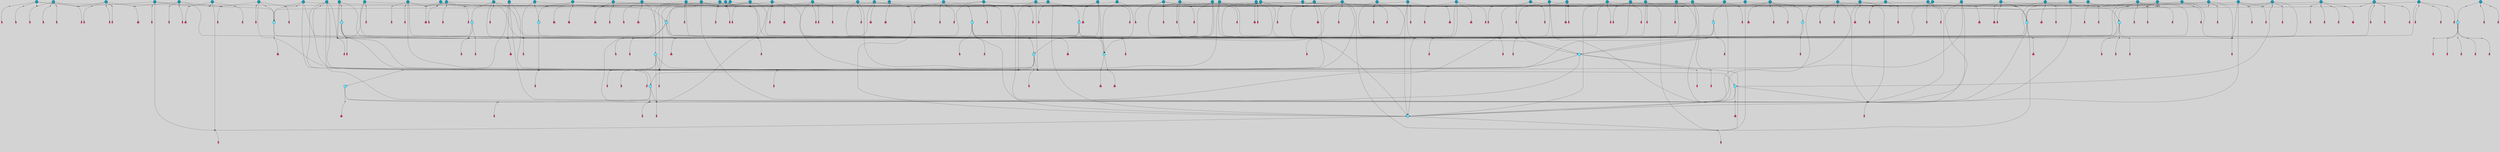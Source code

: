 // File exported with GEGELATI v1.3.1
// On the 2024-04-08 17:47:21
// With the File::TPGGraphDotExporter
digraph{
	graph[pad = "0.212, 0.055" bgcolor = lightgray]
	node[shape=circle style = filled label = ""]
		T3 [fillcolor="#66ddff"]
		T4 [fillcolor="#66ddff"]
		T7 [fillcolor="#66ddff"]
		T9 [fillcolor="#66ddff"]
		T11 [fillcolor="#66ddff"]
		T24 [fillcolor="#66ddff"]
		T27 [fillcolor="#66ddff"]
		T54 [fillcolor="#66ddff"]
		T65 [fillcolor="#66ddff"]
		T82 [fillcolor="#66ddff"]
		T95 [fillcolor="#66ddff"]
		T129 [fillcolor="#66ddff"]
		T130 [fillcolor="#66ddff"]
		T159 [fillcolor="#1199bb"]
		T164 [fillcolor="#66ddff"]
		T176 [fillcolor="#1199bb"]
		T184 [fillcolor="#1199bb"]
		T194 [fillcolor="#1199bb"]
		T195 [fillcolor="#1199bb"]
		T207 [fillcolor="#66ddff"]
		T210 [fillcolor="#1199bb"]
		T212 [fillcolor="#66ddff"]
		T213 [fillcolor="#1199bb"]
		T228 [fillcolor="#1199bb"]
		T235 [fillcolor="#1199bb"]
		T240 [fillcolor="#66ddff"]
		T242 [fillcolor="#1199bb"]
		T245 [fillcolor="#1199bb"]
		T246 [fillcolor="#1199bb"]
		T250 [fillcolor="#1199bb"]
		T252 [fillcolor="#1199bb"]
		T253 [fillcolor="#1199bb"]
		T256 [fillcolor="#66ddff"]
		T257 [fillcolor="#1199bb"]
		T258 [fillcolor="#1199bb"]
		T260 [fillcolor="#1199bb"]
		T261 [fillcolor="#1199bb"]
		T263 [fillcolor="#1199bb"]
		T264 [fillcolor="#1199bb"]
		T266 [fillcolor="#1199bb"]
		T268 [fillcolor="#1199bb"]
		T271 [fillcolor="#1199bb"]
		T274 [fillcolor="#1199bb"]
		T275 [fillcolor="#1199bb"]
		T278 [fillcolor="#1199bb"]
		T280 [fillcolor="#1199bb"]
		T282 [fillcolor="#1199bb"]
		T283 [fillcolor="#1199bb"]
		T284 [fillcolor="#1199bb"]
		T287 [fillcolor="#1199bb"]
		T288 [fillcolor="#1199bb"]
		T293 [fillcolor="#1199bb"]
		T295 [fillcolor="#1199bb"]
		T300 [fillcolor="#1199bb"]
		T307 [fillcolor="#1199bb"]
		T310 [fillcolor="#1199bb"]
		T311 [fillcolor="#1199bb"]
		T312 [fillcolor="#1199bb"]
		T316 [fillcolor="#1199bb"]
		T317 [fillcolor="#66ddff"]
		T318 [fillcolor="#1199bb"]
		T319 [fillcolor="#1199bb"]
		T320 [fillcolor="#1199bb"]
		T322 [fillcolor="#1199bb"]
		T323 [fillcolor="#1199bb"]
		T324 [fillcolor="#1199bb"]
		T325 [fillcolor="#1199bb"]
		T326 [fillcolor="#1199bb"]
		T327 [fillcolor="#1199bb"]
		T328 [fillcolor="#1199bb"]
		T329 [fillcolor="#1199bb"]
		T330 [fillcolor="#1199bb"]
		T331 [fillcolor="#1199bb"]
		T332 [fillcolor="#1199bb"]
		T333 [fillcolor="#1199bb"]
		T335 [fillcolor="#1199bb"]
		T336 [fillcolor="#1199bb"]
		T337 [fillcolor="#1199bb"]
		T338 [fillcolor="#1199bb"]
		T340 [fillcolor="#1199bb"]
		T341 [fillcolor="#1199bb"]
		T342 [fillcolor="#1199bb"]
		T343 [fillcolor="#1199bb"]
		T344 [fillcolor="#1199bb"]
		T345 [fillcolor="#66ddff"]
		T346 [fillcolor="#1199bb"]
		T347 [fillcolor="#1199bb"]
		T348 [fillcolor="#1199bb"]
		T350 [fillcolor="#1199bb"]
		T351 [fillcolor="#1199bb"]
		T353 [fillcolor="#1199bb"]
		T354 [fillcolor="#1199bb"]
		T355 [fillcolor="#1199bb"]
		T356 [fillcolor="#1199bb"]
		T357 [fillcolor="#1199bb"]
		T358 [fillcolor="#1199bb"]
		T359 [fillcolor="#1199bb"]
		T360 [fillcolor="#1199bb"]
		T361 [fillcolor="#1199bb"]
		T362 [fillcolor="#1199bb"]
		P2055 [fillcolor="#cccccc" shape=point] //6|
		I2055 [shape=box style=invis label="6|1&2|6#1|7&#92;n10|7&2|0#1|5&#92;n9|4&0|1#2|2&#92;n8|6&0|0#1|0&#92;n"]
		P2055 -> I2055[style=invis]
		A1721 [fillcolor="#ff3366" shape=box margin=0.03 width=0 height=0 label="3"]
		T3 -> P2055 -> A1721
		P2056 [fillcolor="#cccccc" shape=point] //3|
		I2056 [shape=box style=invis label="7|6&2|4#0|2&#92;n10|3&2|7#1|4&#92;n11|6&0|4#0|1&#92;n7|1&0|0#2|6&#92;n7|6&0|3#2|6&#92;n4|0&2|6#0|1&#92;n4|4&2|5#0|2&#92;n4|6&0|4#2|7&#92;n10|0&2|3#1|5&#92;n2|6&0|5#0|2&#92;n1|0&2|3#0|7&#92;n1|6&2|0#0|5&#92;n6|2&0|1#0|7&#92;n9|2&0|3#2|7&#92;n5|3&0|6#0|6&#92;n1|7&2|5#2|3&#92;n8|1&2|7#0|6&#92;n1|0&2|5#2|1&#92;n7|1&2|2#2|5&#92;n7|4&2|6#0|3&#92;n"]
		P2056 -> I2056[style=invis]
		A1722 [fillcolor="#ff3366" shape=box margin=0.03 width=0 height=0 label="4"]
		T3 -> P2056 -> A1722
		P2057 [fillcolor="#cccccc" shape=point] //7|
		I2057 [shape=box style=invis label="0|2&2|4#2|6&#92;n5|3&0|6#0|1&#92;n4|7&2|6#0|5&#92;n7|6&0|7#0|5&#92;n10|7&2|2#1|1&#92;n"]
		P2057 -> I2057[style=invis]
		A1723 [fillcolor="#ff3366" shape=box margin=0.03 width=0 height=0 label="4"]
		T4 -> P2057 -> A1723
		P2058 [fillcolor="#cccccc" shape=point] //0|
		I2058 [shape=box style=invis label="2|5&0|1#0|6&#92;n6|1&2|2#2|7&#92;n8|0&0|3#1|4&#92;n4|3&2|5#2|4&#92;n8|1&2|4#0|0&#92;n6|6&0|1#2|6&#92;n11|7&2|4#2|5&#92;n6|2&2|4#0|2&#92;n8|5&2|4#2|4&#92;n2|1&2|1#2|2&#92;n2|7&2|5#2|6&#92;n9|7&0|5#0|4&#92;n1|2&0|5#2|6&#92;n4|2&2|3#2|7&#92;n3|3&2|1#0|2&#92;n"]
		P2058 -> I2058[style=invis]
		A1724 [fillcolor="#ff3366" shape=box margin=0.03 width=0 height=0 label="5"]
		T4 -> P2058 -> A1724
		P2059 [fillcolor="#cccccc" shape=point] //-3|
		I2059 [shape=box style=invis label="1|6&2|7#0|7&#92;n10|2&0|7#1|3&#92;n9|6&2|7#2|2&#92;n5|3&0|7#0|7&#92;n1|6&2|3#0|0&#92;n2|3&2|3#2|2&#92;n5|1&2|6#0|6&#92;n"]
		P2059 -> I2059[style=invis]
		A1725 [fillcolor="#ff3366" shape=box margin=0.03 width=0 height=0 label="7"]
		T7 -> P2059 -> A1725
		P2060 [fillcolor="#cccccc" shape=point] //5|
		I2060 [shape=box style=invis label="0|5&2|3#0|1&#92;n0|6&2|1#2|4&#92;n6|2&2|6#0|7&#92;n7|4&0|3#0|1&#92;n5|4&0|7#1|6&#92;n9|1&0|5#2|2&#92;n6|3&2|3#1|7&#92;n11|7&2|4#1|6&#92;n2|5&0|1#0|0&#92;n4|7&0|0#0|2&#92;n6|2&0|6#0|0&#92;n2|1&2|6#2|4&#92;n10|0&2|0#1|0&#92;n6|6&2|4#0|6&#92;n"]
		P2060 -> I2060[style=invis]
		A1726 [fillcolor="#ff3366" shape=box margin=0.03 width=0 height=0 label="8"]
		T7 -> P2060 -> A1726
		P2061 [fillcolor="#cccccc" shape=point] //-6|
		I2061 [shape=box style=invis label="11|1&0|7#2|0&#92;n10|4&0|1#1|0&#92;n4|3&2|4#2|1&#92;n0|5&2|0#0|0&#92;n6|1&0|0#0|3&#92;n8|2&2|0#0|4&#92;n11|4&2|0#1|6&#92;n7|0&2|6#2|3&#92;n5|3&2|6#2|0&#92;n2|0&2|0#0|4&#92;n"]
		P2061 -> I2061[style=invis]
		A1727 [fillcolor="#ff3366" shape=box margin=0.03 width=0 height=0 label="9"]
		T9 -> P2061 -> A1727
		P2062 [fillcolor="#cccccc" shape=point] //2|
		I2062 [shape=box style=invis label="6|3&2|7#1|4&#92;n8|6&0|0#2|5&#92;n2|1&0|2#0|3&#92;n8|7&0|6#0|4&#92;n2|1&2|0#0|1&#92;n0|0&2|2#2|3&#92;n6|6&0|7#2|1&#92;n6|1&0|7#2|6&#92;n5|4&2|7#0|4&#92;n0|3&0|4#2|0&#92;n11|0&2|0#2|5&#92;n4|5&2|5#2|4&#92;n5|7&0|6#0|4&#92;n9|7&2|5#0|3&#92;n5|4&2|1#0|3&#92;n5|3&0|1#1|7&#92;n0|4&0|3#2|5&#92;n"]
		P2062 -> I2062[style=invis]
		A1728 [fillcolor="#ff3366" shape=box margin=0.03 width=0 height=0 label="10"]
		T9 -> P2062 -> A1728
		P2063 [fillcolor="#cccccc" shape=point] //6|
		I2063 [shape=box style=invis label="3|0&2|7#2|2&#92;n3|2&0|4#2|5&#92;n5|1&0|2#1|0&#92;n8|7&0|1#2|0&#92;n8|5&0|3#0|6&#92;n0|2&0|2#2|3&#92;n1|5&2|5#0|5&#92;n5|6&0|6#0|7&#92;n6|7&0|0#2|6&#92;n1|2&2|3#0|0&#92;n7|7&2|3#0|4&#92;n0|7&2|7#0|6&#92;n1|0&2|2#2|7&#92;n4|4&0|1#0|0&#92;n"]
		P2063 -> I2063[style=invis]
		A1729 [fillcolor="#ff3366" shape=box margin=0.03 width=0 height=0 label="11"]
		T11 -> P2063 -> A1729
		P2064 [fillcolor="#cccccc" shape=point] //-4|
		I2064 [shape=box style=invis label="4|1&0|4#2|6&#92;n1|2&2|2#2|0&#92;n1|2&2|0#0|6&#92;n8|4&2|3#2|5&#92;n5|5&2|1#1|0&#92;n"]
		P2064 -> I2064[style=invis]
		A1730 [fillcolor="#ff3366" shape=box margin=0.03 width=0 height=0 label="12"]
		T11 -> P2064 -> A1730
		P2065 [fillcolor="#cccccc" shape=point] //-3|
		I2065 [shape=box style=invis label="8|1&2|3#0|5&#92;n0|6&0|5#0|5&#92;n3|7&2|1#0|6&#92;n3|5&0|1#0|0&#92;n9|5&2|0#0|4&#92;n3|5&0|2#0|3&#92;n10|6&2|4#1|0&#92;n9|4&2|7#2|6&#92;n1|7&2|5#2|2&#92;n"]
		P2065 -> I2065[style=invis]
		A1731 [fillcolor="#ff3366" shape=box margin=0.03 width=0 height=0 label="5"]
		T4 -> P2065 -> A1731
		P2066 [fillcolor="#cccccc" shape=point] //1|
		I2066 [shape=box style=invis label="5|1&0|6#2|7&#92;n2|4&0|4#2|2&#92;n0|6&0|5#0|4&#92;n10|6&2|5#1|6&#92;n9|3&0|1#1|7&#92;n10|3&2|2#1|0&#92;n5|0&0|0#2|1&#92;n11|3&2|3#1|5&#92;n10|3&0|1#1|0&#92;n2|4&0|1#0|1&#92;n0|2&0|3#2|4&#92;n9|2&2|1#2|5&#92;n11|7&2|6#2|6&#92;n"]
		P2066 -> I2066[style=invis]
		T24 -> P2066 -> T7
		P2067 [fillcolor="#cccccc" shape=point] //5|
		I2067 [shape=box style=invis label="3|0&2|0#0|1&#92;n3|0&0|7#0|1&#92;n5|3&0|2#2|6&#92;n4|4&2|4#2|6&#92;n11|2&0|7#1|6&#92;n2|7&2|2#2|5&#92;n9|3&2|6#2|7&#92;n7|7&0|0#0|4&#92;n6|1&2|4#2|3&#92;n5|4&2|0#1|6&#92;n1|3&0|7#0|4&#92;n"]
		P2067 -> I2067[style=invis]
		A1732 [fillcolor="#ff3366" shape=box margin=0.03 width=0 height=0 label="7"]
		T24 -> P2067 -> A1732
		P2068 [fillcolor="#cccccc" shape=point] //-2|
		I2068 [shape=box style=invis label="4|1&0|4#0|3&#92;n4|2&0|5#2|0&#92;n5|5&2|6#0|5&#92;n1|4&0|1#0|2&#92;n6|3&2|7#1|5&#92;n0|4&2|0#0|3&#92;n8|5&2|5#1|2&#92;n10|7&2|7#1|1&#92;n3|4&0|0#2|1&#92;n3|6&2|5#2|5&#92;n8|3&0|1#0|7&#92;n10|0&2|7#1|3&#92;n4|1&2|4#0|1&#92;n9|3&2|0#0|4&#92;n3|6&2|0#0|4&#92;n1|2&0|6#2|1&#92;n4|0&2|1#2|2&#92;n"]
		P2068 -> I2068[style=invis]
		A1733 [fillcolor="#ff3366" shape=box margin=0.03 width=0 height=0 label="14"]
		T24 -> P2068 -> A1733
		P2069 [fillcolor="#cccccc" shape=point] //2|
		I2069 [shape=box style=invis label="9|1&2|3#0|1&#92;n5|2&2|0#2|4&#92;n3|6&2|5#2|7&#92;n7|0&2|5#0|4&#92;n1|2&0|3#0|5&#92;n7|3&2|7#0|0&#92;n"]
		P2069 -> I2069[style=invis]
		A1734 [fillcolor="#ff3366" shape=box margin=0.03 width=0 height=0 label="2"]
		T27 -> P2069 -> A1734
		P2070 [fillcolor="#cccccc" shape=point] //-6|
		I2070 [shape=box style=invis label="7|5&0|4#0|4&#92;n11|0&2|5#2|1&#92;n"]
		P2070 -> I2070[style=invis]
		A1735 [fillcolor="#ff3366" shape=box margin=0.03 width=0 height=0 label="3"]
		T27 -> P2070 -> A1735
		T27 -> P2056
		T27 -> P2058
		P2071 [fillcolor="#cccccc" shape=point] //0|
		I2071 [shape=box style=invis label="4|0&0|3#2|7&#92;n10|2&0|3#1|7&#92;n3|5&0|2#0|3&#92;n4|5&0|0#2|1&#92;n10|7&2|0#1|2&#92;n5|3&2|3#1|6&#92;n9|5&2|0#0|4&#92;n5|4&2|7#0|2&#92;n10|3&2|7#1|4&#92;n7|2&0|1#2|6&#92;n8|6&0|5#0|5&#92;n8|7&2|3#0|5&#92;n2|6&2|4#0|0&#92;n"]
		P2071 -> I2071[style=invis]
		A1736 [fillcolor="#ff3366" shape=box margin=0.03 width=0 height=0 label="5"]
		T27 -> P2071 -> A1736
		P2072 [fillcolor="#cccccc" shape=point] //8|
		I2072 [shape=box style=invis label="9|0&0|1#2|0&#92;n10|1&2|5#1|4&#92;n8|2&2|6#0|4&#92;n2|4&2|5#2|3&#92;n4|2&2|2#0|2&#92;n7|5&0|2#0|0&#92;n8|2&2|1#1|3&#92;n8|7&0|7#2|1&#92;n1|1&0|0#0|7&#92;n5|6&2|5#1|0&#92;n6|6&2|5#0|0&#92;n11|4&0|3#2|6&#92;n4|2&2|4#0|7&#92;n5|6&0|1#2|0&#92;n11|3&0|2#0|7&#92;n"]
		P2072 -> I2072[style=invis]
		A1737 [fillcolor="#ff3366" shape=box margin=0.03 width=0 height=0 label="6"]
		T54 -> P2072 -> A1737
		T54 -> P2067
		P2073 [fillcolor="#cccccc" shape=point] //-10|
		I2073 [shape=box style=invis label="3|6&0|0#0|4&#92;n4|1&2|4#0|1&#92;n5|1&0|1#0|4&#92;n5|5&2|6#0|5&#92;n6|5&0|6#0|3&#92;n11|1&2|0#0|1&#92;n0|7&2|0#0|3&#92;n1|2&0|6#0|1&#92;n8|0&0|4#2|0&#92;n0|4&0|7#2|7&#92;n7|0&2|7#1|3&#92;n3|1&0|5#2|5&#92;n5|1&0|4#0|3&#92;n2|2&0|2#0|0&#92;n8|3&0|1#0|7&#92;n3|0&0|3#0|5&#92;n7|2&0|5#2|0&#92;n6|3&2|7#1|5&#92;n4|7&2|7#2|1&#92;n"]
		P2073 -> I2073[style=invis]
		A1738 [fillcolor="#ff3366" shape=box margin=0.03 width=0 height=0 label="14"]
		T54 -> P2073 -> A1738
		T54 -> P2060
		T65 -> P2057
		T65 -> P2058
		P2074 [fillcolor="#cccccc" shape=point] //7|
		I2074 [shape=box style=invis label="4|0&2|1#2|2&#92;n4|2&0|5#2|0&#92;n5|5&2|6#0|5&#92;n1|4&0|1#0|2&#92;n6|3&2|7#1|5&#92;n0|4&2|0#0|3&#92;n8|5&2|5#1|4&#92;n1|2&0|6#2|1&#92;n3|4&0|0#2|1&#92;n3|6&2|5#2|5&#92;n8|3&0|1#0|7&#92;n10|0&2|2#1|3&#92;n4|1&2|4#0|1&#92;n10|7&2|7#1|1&#92;n4|1&0|4#0|3&#92;n"]
		P2074 -> I2074[style=invis]
		A1739 [fillcolor="#ff3366" shape=box margin=0.03 width=0 height=0 label="14"]
		T65 -> P2074 -> A1739
		P2075 [fillcolor="#cccccc" shape=point] //6|
		I2075 [shape=box style=invis label="7|0&2|5#1|2&#92;n10|6&2|1#1|3&#92;n7|5&0|2#0|7&#92;n10|7&0|1#1|5&#92;n4|6&2|5#0|5&#92;n4|4&0|7#2|7&#92;n"]
		P2075 -> I2075[style=invis]
		A1740 [fillcolor="#ff3366" shape=box margin=0.03 width=0 height=0 label="7"]
		T82 -> P2075 -> A1740
		P2076 [fillcolor="#cccccc" shape=point] //6|
		I2076 [shape=box style=invis label="0|5&2|3#0|1&#92;n0|6&2|1#2|4&#92;n9|1&0|5#2|2&#92;n7|4&0|3#0|1&#92;n5|4&0|7#1|6&#92;n2|5&0|1#0|0&#92;n6|3&2|3#1|7&#92;n11|7&2|4#1|6&#92;n6|2&2|6#0|1&#92;n4|7&0|0#0|2&#92;n6|2&0|6#0|0&#92;n9|1&2|6#2|4&#92;n10|0&2|0#1|0&#92;n6|6&2|4#0|6&#92;n"]
		P2076 -> I2076[style=invis]
		A1741 [fillcolor="#ff3366" shape=box margin=0.03 width=0 height=0 label="8"]
		T82 -> P2076 -> A1741
		T82 -> P2061
		P2077 [fillcolor="#cccccc" shape=point] //4|
		I2077 [shape=box style=invis label="4|3&0|6#0|3&#92;n5|7&2|3#2|2&#92;n5|6&0|7#1|2&#92;n1|4&2|6#0|3&#92;n8|4&2|1#2|5&#92;n9|5&2|4#1|4&#92;n2|4&0|5#0|7&#92;n10|0&0|6#1|3&#92;n3|0&0|6#0|2&#92;n2|7&2|7#2|6&#92;n5|2&0|5#1|5&#92;n10|4&2|5#1|7&#92;n4|0&0|4#2|4&#92;n11|1&0|4#2|6&#92;n10|6&2|0#1|4&#92;n9|7&0|3#1|4&#92;n4|5&2|7#0|6&#92;n11|5&2|6#2|3&#92;n0|3&0|5#0|1&#92;n"]
		P2077 -> I2077[style=invis]
		A1742 [fillcolor="#ff3366" shape=box margin=0.03 width=0 height=0 label="13"]
		T95 -> P2077 -> A1742
		P2078 [fillcolor="#cccccc" shape=point] //8|
		I2078 [shape=box style=invis label="9|7&0|5#2|5&#92;n3|3&2|3#0|2&#92;n9|5&2|2#1|0&#92;n2|3&0|6#0|3&#92;n4|4&2|5#2|7&#92;n11|3&2|0#1|5&#92;n6|6&2|1#2|2&#92;n4|6&0|1#2|2&#92;n2|5&2|7#2|2&#92;n7|7&2|2#2|3&#92;n6|5&0|3#2|6&#92;n6|7&0|6#0|2&#92;n"]
		P2078 -> I2078[style=invis]
		A1743 [fillcolor="#ff3366" shape=box margin=0.03 width=0 height=0 label="14"]
		T95 -> P2078 -> A1743
		P2079 [fillcolor="#cccccc" shape=point] //2|
		I2079 [shape=box style=invis label="4|1&0|4#2|6&#92;n5|5&2|1#1|0&#92;n1|0&2|0#0|6&#92;n8|4&2|3#2|5&#92;n"]
		P2079 -> I2079[style=invis]
		T95 -> P2079 -> T11
		P2080 [fillcolor="#cccccc" shape=point] //-9|
		I2080 [shape=box style=invis label="2|0&2|0#2|1&#92;n4|4&2|4#2|6&#92;n9|1&0|3#1|7&#92;n5|3&0|2#2|6&#92;n2|7&2|2#2|5&#92;n5|4&2|0#1|6&#92;n3|0&0|7#0|1&#92;n1|3&0|7#0|4&#92;n11|6&2|2#0|7&#92;n7|7&0|0#0|4&#92;n11|0&0|7#1|6&#92;n9|3&2|6#2|7&#92;n"]
		P2080 -> I2080[style=invis]
		A1744 [fillcolor="#ff3366" shape=box margin=0.03 width=0 height=0 label="7"]
		T95 -> P2080 -> A1744
		P2081 [fillcolor="#cccccc" shape=point] //-8|
		I2081 [shape=box style=invis label="7|5&0|4#2|4&#92;n"]
		P2081 -> I2081[style=invis]
		A1745 [fillcolor="#ff3366" shape=box margin=0.03 width=0 height=0 label="3"]
		T95 -> P2081 -> A1745
		T129 -> P2072
		T129 -> P2067
		P2082 [fillcolor="#cccccc" shape=point] //10|
		I2082 [shape=box style=invis label="4|5&2|7#2|1&#92;n1|7&2|3#0|6&#92;n3|5&2|2#0|3&#92;n10|3&0|7#1|4&#92;n7|1&0|4#2|6&#92;n10|2&0|3#1|7&#92;n9|5&2|0#0|4&#92;n4|0&0|3#2|7&#92;n11|4&2|6#1|2&#92;n5|4&2|7#0|2&#92;n2|6&2|4#0|0&#92;n6|5&0|7#2|1&#92;n5|3&2|3#1|6&#92;n10|7&2|0#1|2&#92;n"]
		P2082 -> I2082[style=invis]
		A1746 [fillcolor="#ff3366" shape=box margin=0.03 width=0 height=0 label="5"]
		T129 -> P2082 -> A1746
		P2083 [fillcolor="#cccccc" shape=point] //5|
		I2083 [shape=box style=invis label="9|4&2|3#1|3&#92;n0|4&2|4#0|5&#92;n6|1&2|6#2|5&#92;n4|0&0|5#2|0&#92;n"]
		P2083 -> I2083[style=invis]
		A1747 [fillcolor="#ff3366" shape=box margin=0.03 width=0 height=0 label="7"]
		T129 -> P2083 -> A1747
		P2084 [fillcolor="#cccccc" shape=point] //6|
		I2084 [shape=box style=invis label="9|4&2|7#0|6&#92;n8|4&0|1#1|0&#92;n1|3&0|0#2|1&#92;n2|4&0|6#2|2&#92;n5|1&2|5#0|7&#92;n3|0&0|3#2|6&#92;n2|2&2|6#0|2&#92;n8|4&0|4#2|2&#92;n5|1&2|4#0|3&#92;n9|4&0|6#0|6&#92;n5|0&2|2#1|5&#92;n11|7&0|0#1|1&#92;n0|4&0|3#0|3&#92;n7|7&2|4#2|5&#92;n1|5&0|1#2|1&#92;n"]
		P2084 -> I2084[style=invis]
		A1748 [fillcolor="#ff3366" shape=box margin=0.03 width=0 height=0 label="1"]
		T129 -> P2084 -> A1748
		P2085 [fillcolor="#cccccc" shape=point] //-5|
		I2085 [shape=box style=invis label="10|6&2|5#1|6&#92;n9|3&0|1#1|7&#92;n2|4&0|1#0|1&#92;n11|3&0|7#1|6&#92;n5|1&0|6#2|7&#92;n8|0&0|0#0|1&#92;n0|6&0|7#0|4&#92;n6|7&2|6#2|6&#92;n11|0&2|3#0|5&#92;n"]
		P2085 -> I2085[style=invis]
		T130 -> P2085 -> T7
		P2086 [fillcolor="#cccccc" shape=point] //9|
		I2086 [shape=box style=invis label="9|0&2|4#1|2&#92;n10|3&0|5#1|7&#92;n"]
		P2086 -> I2086[style=invis]
		A1749 [fillcolor="#ff3366" shape=box margin=0.03 width=0 height=0 label="3"]
		T130 -> P2086 -> A1749
		P2087 [fillcolor="#cccccc" shape=point] //4|
		I2087 [shape=box style=invis label="7|1&2|6#1|3&#92;n10|1&0|3#1|6&#92;n8|5&2|3#2|1&#92;n11|5&0|0#2|6&#92;n4|1&0|6#0|0&#92;n11|1&0|2#0|3&#92;n2|0&2|1#0|7&#92;n"]
		P2087 -> I2087[style=invis]
		A1750 [fillcolor="#ff3366" shape=box margin=0.03 width=0 height=0 label="2"]
		T130 -> P2087 -> A1750
		P2088 [fillcolor="#cccccc" shape=point] //-10|
		I2088 [shape=box style=invis label="8|4&0|2#0|1&#92;n5|3&2|6#2|7&#92;n3|1&2|7#0|6&#92;n4|7&0|4#0|2&#92;n1|7&2|6#0|4&#92;n10|5&2|1#1|5&#92;n4|0&0|7#0|7&#92;n6|6&0|0#0|1&#92;n10|4&2|1#1|0&#92;n"]
		P2088 -> I2088[style=invis]
		A1751 [fillcolor="#ff3366" shape=box margin=0.03 width=0 height=0 label="5"]
		T130 -> P2088 -> A1751
		P2089 [fillcolor="#cccccc" shape=point] //7|
		I2089 [shape=box style=invis label="7|0&2|1#2|0&#92;n9|7&2|1#1|7&#92;n8|2&0|1#1|0&#92;n6|6&0|2#1|1&#92;n2|2&0|5#0|0&#92;n5|7&0|0#2|1&#92;n5|1&2|5#1|5&#92;n4|7&2|4#2|3&#92;n10|5&2|2#1|5&#92;n1|3&2|2#2|0&#92;n10|2&2|6#1|5&#92;n"]
		P2089 -> I2089[style=invis]
		A1752 [fillcolor="#ff3366" shape=box margin=0.03 width=0 height=0 label="1"]
		T159 -> P2089 -> A1752
		P2090 [fillcolor="#cccccc" shape=point] //7|
		I2090 [shape=box style=invis label="7|4&2|7#0|4&#92;n4|6&0|1#2|5&#92;n2|1&2|3#0|0&#92;n4|3&2|0#0|1&#92;n0|0&2|7#2|7&#92;n7|7&0|5#2|3&#92;n5|0&2|1#2|2&#92;n10|0&0|4#1|2&#92;n4|4&0|7#0|0&#92;n6|7&0|2#0|1&#92;n1|4&2|5#0|4&#92;n"]
		P2090 -> I2090[style=invis]
		A1753 [fillcolor="#ff3366" shape=box margin=0.03 width=0 height=0 label="0"]
		T159 -> P2090 -> A1753
		P2091 [fillcolor="#cccccc" shape=point] //5|
		I2091 [shape=box style=invis label="0|5&2|3#0|1&#92;n0|6&2|1#2|4&#92;n6|2&2|6#0|7&#92;n9|0&2|7#1|1&#92;n7|4&0|3#0|1&#92;n11|7&2|4#1|6&#92;n9|1&0|5#2|2&#92;n5|4&0|7#1|6&#92;n2|5&0|1#0|0&#92;n4|7&0|0#0|2&#92;n6|2&0|6#0|0&#92;n2|1&2|6#2|4&#92;n10|0&0|0#1|0&#92;n6|6&2|4#0|6&#92;n"]
		P2091 -> I2091[style=invis]
		T159 -> P2091 -> T129
		T164 -> P2058
		P2092 [fillcolor="#cccccc" shape=point] //-1|
		I2092 [shape=box style=invis label="6|4&0|4#2|4&#92;n4|5&2|5#2|4&#92;n9|7&2|5#0|3&#92;n3|7&2|6#0|6&#92;n8|7&0|6#0|4&#92;n2|1&2|0#0|1&#92;n8|6&0|0#2|5&#92;n2|1&0|2#0|3&#92;n6|1&0|7#2|6&#92;n6|3&0|1#1|6&#92;n5|4&2|7#0|4&#92;n0|7&0|4#2|0&#92;n11|0&2|0#2|5&#92;n3|7&2|0#2|7&#92;n8|3&2|7#1|4&#92;n5|7&0|6#0|4&#92;n0|0&2|3#2|3&#92;n5|4&2|1#0|3&#92;n0|4&0|3#2|5&#92;n"]
		P2092 -> I2092[style=invis]
		A1754 [fillcolor="#ff3366" shape=box margin=0.03 width=0 height=0 label="10"]
		T164 -> P2092 -> A1754
		P2093 [fillcolor="#cccccc" shape=point] //-7|
		I2093 [shape=box style=invis label="6|1&0|2#0|3&#92;n1|2&0|1#2|0&#92;n10|3&2|2#1|1&#92;n0|1&0|2#0|7&#92;n4|6&2|7#2|4&#92;n6|0&2|7#0|6&#92;n"]
		P2093 -> I2093[style=invis]
		A1755 [fillcolor="#ff3366" shape=box margin=0.03 width=0 height=0 label="7"]
		T164 -> P2093 -> A1755
		P2094 [fillcolor="#cccccc" shape=point] //-6|
		I2094 [shape=box style=invis label="11|7&0|1#0|6&#92;n3|5&0|1#0|3&#92;n1|5&0|5#0|6&#92;n1|7&2|5#2|2&#92;n0|0&0|2#2|2&#92;n4|4&0|1#0|5&#92;n6|4&2|2#0|2&#92;n0|6&2|5#0|5&#92;n0|3&2|2#2|6&#92;n"]
		P2094 -> I2094[style=invis]
		A1756 [fillcolor="#ff3366" shape=box margin=0.03 width=0 height=0 label="5"]
		T164 -> P2094 -> A1756
		T164 -> P2077
		P2095 [fillcolor="#cccccc" shape=point] //3|
		I2095 [shape=box style=invis label="4|7&0|7#2|7&#92;n11|5&2|6#0|2&#92;n5|5&2|6#2|0&#92;n3|2&0|6#0|3&#92;n10|2&2|5#1|5&#92;n9|4&2|3#1|5&#92;n2|5&2|7#2|4&#92;n11|3&2|5#1|0&#92;n7|0&0|7#2|1&#92;n1|2&0|5#0|1&#92;n"]
		P2095 -> I2095[style=invis]
		A1757 [fillcolor="#ff3366" shape=box margin=0.03 width=0 height=0 label="5"]
		T176 -> P2095 -> A1757
		P2096 [fillcolor="#cccccc" shape=point] //2|
		I2096 [shape=box style=invis label="7|1&0|6#0|1&#92;n5|2&2|5#1|6&#92;n10|1&2|1#1|1&#92;n4|7&0|4#2|2&#92;n11|7&0|4#2|7&#92;n5|0&0|5#1|7&#92;n8|2&0|5#2|4&#92;n10|0&2|6#1|6&#92;n5|1&0|1#2|3&#92;n1|6&2|0#0|1&#92;n9|6&2|2#1|4&#92;n3|4&2|3#0|0&#92;n10|1&0|1#1|0&#92;n2|2&0|1#2|1&#92;n3|1&2|7#0|3&#92;n"]
		P2096 -> I2096[style=invis]
		A1758 [fillcolor="#ff3366" shape=box margin=0.03 width=0 height=0 label="10"]
		T176 -> P2096 -> A1758
		P2097 [fillcolor="#cccccc" shape=point] //-1|
		I2097 [shape=box style=invis label="1|7&2|1#0|6&#92;n8|1&2|3#0|5&#92;n10|6&2|7#1|0&#92;n1|7&2|5#0|2&#92;n0|3&0|3#2|2&#92;n3|5&0|1#0|0&#92;n3|5&0|2#0|3&#92;n1|5&2|0#0|4&#92;n5|7&2|2#2|5&#92;n4|0&2|3#0|3&#92;n"]
		P2097 -> I2097[style=invis]
		T176 -> P2097 -> T3
		P2098 [fillcolor="#cccccc" shape=point] //-3|
		I2098 [shape=box style=invis label="6|3&2|4#1|4&#92;n5|3&0|1#1|7&#92;n2|1&0|2#2|3&#92;n8|7&0|6#0|4&#92;n2|1&2|0#0|1&#92;n0|0&2|2#2|3&#92;n6|1&0|7#2|6&#92;n5|7&0|2#0|4&#92;n0|3&0|4#2|0&#92;n11|0&2|0#2|5&#92;n6|0&2|0#1|4&#92;n8|6&0|2#2|5&#92;n5|4&2|1#0|3&#92;n9|7&2|5#0|3&#92;n5|4&2|7#0|4&#92;n"]
		P2098 -> I2098[style=invis]
		A1759 [fillcolor="#ff3366" shape=box margin=0.03 width=0 height=0 label="10"]
		T176 -> P2098 -> A1759
		P2099 [fillcolor="#cccccc" shape=point] //4|
		I2099 [shape=box style=invis label="7|1&0|6#0|1&#92;n5|2&2|5#1|6&#92;n10|1&2|1#1|1&#92;n9|6&2|2#1|4&#92;n4|7&0|4#2|2&#92;n9|6&0|4#1|1&#92;n10|0&2|6#1|6&#92;n5|1&0|1#2|3&#92;n1|6&2|0#0|1&#92;n8|2&0|5#2|4&#92;n3|4&2|3#0|0&#92;n10|1&0|5#1|0&#92;n2|2&0|1#2|1&#92;n3|1&2|7#0|3&#92;n"]
		P2099 -> I2099[style=invis]
		A1760 [fillcolor="#ff3366" shape=box margin=0.03 width=0 height=0 label="10"]
		T176 -> P2099 -> A1760
		T184 -> P2085
		P2100 [fillcolor="#cccccc" shape=point] //-9|
		I2100 [shape=box style=invis label="10|3&0|5#1|7&#92;n9|0&2|4#1|3&#92;n"]
		P2100 -> I2100[style=invis]
		A1761 [fillcolor="#ff3366" shape=box margin=0.03 width=0 height=0 label="3"]
		T184 -> P2100 -> A1761
		P2101 [fillcolor="#cccccc" shape=point] //-6|
		I2101 [shape=box style=invis label="3|5&0|0#0|2&#92;n6|6&2|1#2|6&#92;n4|6&0|1#2|5&#92;n7|1&0|6#1|3&#92;n11|1&2|4#0|5&#92;n1|2&0|1#2|3&#92;n4|3&0|5#2|4&#92;n4|0&0|5#2|0&#92;n8|5&2|4#2|4&#92;n2|4&0|1#0|6&#92;n5|1&2|4#0|0&#92;n3|3&2|1#0|2&#92;n9|7&0|5#0|4&#92;n2|2&0|6#2|0&#92;n7|1&2|2#2|2&#92;n"]
		P2101 -> I2101[style=invis]
		A1762 [fillcolor="#ff3366" shape=box margin=0.03 width=0 height=0 label="5"]
		T184 -> P2101 -> A1762
		P2102 [fillcolor="#cccccc" shape=point] //3|
		I2102 [shape=box style=invis label="7|2&0|2#2|4&#92;n0|4&0|6#2|7&#92;n9|0&0|1#2|2&#92;n8|6&0|0#1|0&#92;n"]
		P2102 -> I2102[style=invis]
		A1763 [fillcolor="#ff3366" shape=box margin=0.03 width=0 height=0 label="3"]
		T184 -> P2102 -> A1763
		T184 -> P2095
		P2103 [fillcolor="#cccccc" shape=point] //-2|
		I2103 [shape=box style=invis label="1|0&0|3#0|3&#92;n2|7&0|4#0|4&#92;n11|6&2|1#1|4&#92;n6|1&2|5#0|0&#92;n2|0&2|0#0|6&#92;n1|3&2|1#0|4&#92;n"]
		P2103 -> I2103[style=invis]
		A1764 [fillcolor="#ff3366" shape=box margin=0.03 width=0 height=0 label="2"]
		T194 -> P2103 -> A1764
		P2104 [fillcolor="#cccccc" shape=point] //3|
		I2104 [shape=box style=invis label="5|4&2|7#0|4&#92;n0|4&0|3#2|5&#92;n8|6&0|0#2|5&#92;n2|1&0|2#0|3&#92;n9|7&0|6#0|4&#92;n0|0&2|2#2|3&#92;n6|6&0|7#2|1&#92;n6|1&0|7#2|6&#92;n0|3&0|4#2|0&#92;n11|0&2|0#2|5&#92;n4|5&2|5#2|4&#92;n5|3&0|1#1|7&#92;n9|7&2|2#0|3&#92;n5|4&2|1#0|3&#92;n5|0&0|6#0|4&#92;n0|0&0|1#2|0&#92;n"]
		P2104 -> I2104[style=invis]
		A1765 [fillcolor="#ff3366" shape=box margin=0.03 width=0 height=0 label="10"]
		T194 -> P2104 -> A1765
		T194 -> P2097
		P2105 [fillcolor="#cccccc" shape=point] //10|
		I2105 [shape=box style=invis label="6|1&2|4#2|3&#92;n3|0&0|7#0|1&#92;n5|3&0|2#2|6&#92;n4|4&0|4#2|6&#92;n5|4&2|0#1|6&#92;n10|5&0|6#1|5&#92;n2|5&2|1#2|2&#92;n1|3&0|7#0|4&#92;n3|0&2|0#0|1&#92;n11|2&0|5#1|6&#92;n9|3&2|6#2|7&#92;n7|7&0|0#0|4&#92;n"]
		P2105 -> I2105[style=invis]
		A1766 [fillcolor="#ff3366" shape=box margin=0.03 width=0 height=0 label="7"]
		T194 -> P2105 -> A1766
		P2106 [fillcolor="#cccccc" shape=point] //5|
		I2106 [shape=box style=invis label="3|0&2|0#2|1&#92;n3|0&0|7#0|1&#92;n5|3&0|2#2|6&#92;n4|4&2|4#2|6&#92;n5|4&2|0#1|6&#92;n2|7&2|2#2|5&#92;n1|3&0|7#0|4&#92;n11|6&2|2#0|7&#92;n7|7&0|0#0|4&#92;n6|1&2|4#2|3&#92;n11|0&0|7#1|6&#92;n9|3&2|6#2|7&#92;n"]
		P2106 -> I2106[style=invis]
		A1767 [fillcolor="#ff3366" shape=box margin=0.03 width=0 height=0 label="7"]
		T195 -> P2106 -> A1767
		P2107 [fillcolor="#cccccc" shape=point] //4|
		I2107 [shape=box style=invis label="7|1&0|6#0|1&#92;n6|7&2|7#1|7&#92;n10|1&2|1#1|1&#92;n9|6&2|2#1|4&#92;n4|7&0|4#2|2&#92;n9|6&0|5#1|1&#92;n10|0&2|6#1|6&#92;n5|1&0|1#2|3&#92;n10|1&0|5#1|0&#92;n3|4&2|3#0|0&#92;n8|2&0|5#2|4&#92;n1|6&2|0#0|0&#92;n2|3&0|1#2|6&#92;n5|2&2|2#1|6&#92;n2|2&0|1#2|1&#92;n3|1&2|7#0|3&#92;n6|7&2|3#0|4&#92;n"]
		P2107 -> I2107[style=invis]
		A1768 [fillcolor="#ff3366" shape=box margin=0.03 width=0 height=0 label="10"]
		T195 -> P2107 -> A1768
		P2108 [fillcolor="#cccccc" shape=point] //-4|
		I2108 [shape=box style=invis label="0|4&0|0#2|7&#92;n8|5&2|4#2|4&#92;n4|3&2|5#2|4&#92;n11|7&2|2#2|5&#92;n6|5&2|2#2|7&#92;n3|2&0|7#0|7&#92;n3|3&2|1#0|3&#92;n2|6&0|3#2|5&#92;n0|1&2|6#2|2&#92;n8|2&0|0#1|6&#92;n0|7&0|5#0|4&#92;n9|5&0|3#2|7&#92;n2|7&2|5#2|6&#92;n9|0&2|0#0|1&#92;n1|2&2|4#0|2&#92;n"]
		P2108 -> I2108[style=invis]
		T195 -> P2108 -> T27
		T195 -> P2090
		T207 -> P2089
		P2109 [fillcolor="#cccccc" shape=point] //-3|
		I2109 [shape=box style=invis label="3|7&0|0#0|2&#92;n11|5&0|1#1|1&#92;n4|1&0|6#2|6&#92;n4|0&0|1#0|5&#92;n"]
		P2109 -> I2109[style=invis]
		T207 -> P2109 -> T24
		P2110 [fillcolor="#cccccc" shape=point] //5|
		I2110 [shape=box style=invis label="8|1&2|6#0|6&#92;n3|0&0|7#0|1&#92;n11|3&0|2#2|6&#92;n4|4&2|4#2|6&#92;n11|2&0|7#1|6&#92;n2|7&2|2#2|5&#92;n7|7&0|0#0|4&#92;n6|1&2|4#2|3&#92;n5|4&2|0#1|6&#92;n3|0&2|0#0|1&#92;n1|3&0|7#0|4&#92;n"]
		P2110 -> I2110[style=invis]
		A1769 [fillcolor="#ff3366" shape=box margin=0.03 width=0 height=0 label="7"]
		T207 -> P2110 -> A1769
		P2111 [fillcolor="#cccccc" shape=point] //5|
		I2111 [shape=box style=invis label="10|4&2|6#1|2&#92;n8|4&0|1#1|0&#92;n0|4&2|6#0|0&#92;n8|4&2|5#2|1&#92;n7|5&2|5#1|0&#92;n3|6&0|6#2|2&#92;n1|7&0|7#0|5&#92;n2|0&0|7#2|4&#92;n9|4&2|6#2|7&#92;n2|6&2|2#0|0&#92;n11|7&2|7#0|7&#92;n5|5&0|0#0|1&#92;n10|1&0|0#1|0&#92;n7|3&0|1#2|5&#92;n9|2&2|7#1|5&#92;n9|0&2|5#1|2&#92;n1|6&2|4#2|2&#92;n3|3&2|2#0|7&#92;n1|6&2|0#0|0&#92;n6|4&2|6#1|0&#92;n"]
		P2111 -> I2111[style=invis]
		A1770 [fillcolor="#ff3366" shape=box margin=0.03 width=0 height=0 label="1"]
		T207 -> P2111 -> A1770
		P2112 [fillcolor="#cccccc" shape=point] //7|
		I2112 [shape=box style=invis label="6|1&2|6#2|7&#92;n7|0&2|4#2|3&#92;n3|3&0|7#0|6&#92;n5|4&0|2#2|4&#92;n8|5&2|6#2|7&#92;n0|0&2|3#0|3&#92;n5|4&2|4#2|6&#92;n"]
		P2112 -> I2112[style=invis]
		T207 -> P2112 -> T4
		T210 -> P2090
		T210 -> P2067
		P2113 [fillcolor="#cccccc" shape=point] //6|
		I2113 [shape=box style=invis label="10|4&2|6#1|2&#92;n8|4&0|1#1|0&#92;n0|4&2|6#0|0&#92;n8|4&2|5#2|1&#92;n7|5&2|5#1|0&#92;n3|6&0|6#2|2&#92;n1|7&0|7#0|5&#92;n2|0&0|7#2|4&#92;n2|6&2|2#0|0&#92;n0|7&2|7#0|7&#92;n11|6&0|4#2|2&#92;n5|5&0|0#0|1&#92;n10|1&0|0#1|0&#92;n7|3&0|1#2|5&#92;n9|2&2|7#1|5&#92;n9|4&2|6#2|7&#92;n1|6&2|4#2|2&#92;n3|3&2|2#0|7&#92;n1|6&2|0#0|0&#92;n6|4&2|6#1|0&#92;n"]
		P2113 -> I2113[style=invis]
		A1771 [fillcolor="#ff3366" shape=box margin=0.03 width=0 height=0 label="1"]
		T210 -> P2113 -> A1771
		P2114 [fillcolor="#cccccc" shape=point] //2|
		I2114 [shape=box style=invis label="4|5&2|7#2|1&#92;n1|7&2|3#0|6&#92;n3|5&2|2#0|3&#92;n10|3&2|7#1|4&#92;n7|1&0|4#2|6&#92;n4|0&0|3#2|7&#92;n9|5&2|0#0|4&#92;n10|2&0|3#1|7&#92;n11|4&2|6#1|2&#92;n10|3&2|1#1|6&#92;n5|4&2|7#0|2&#92;n2|6&2|4#0|0&#92;n6|5&0|7#2|1&#92;n5|3&2|3#1|6&#92;n10|7&2|0#1|2&#92;n"]
		P2114 -> I2114[style=invis]
		A1772 [fillcolor="#ff3366" shape=box margin=0.03 width=0 height=0 label="5"]
		T210 -> P2114 -> A1772
		P2115 [fillcolor="#cccccc" shape=point] //9|
		I2115 [shape=box style=invis label="11|0&2|0#1|1&#92;n3|6&0|6#0|0&#92;n1|4&0|0#2|4&#92;n7|5&2|2#1|3&#92;n11|7&2|6#1|7&#92;n5|2&0|6#1|5&#92;n9|5&0|6#0|3&#92;n2|2&2|7#0|5&#92;n9|3&2|2#2|0&#92;n11|0&2|7#0|1&#92;n1|1&2|0#0|1&#92;n6|6&0|6#1|2&#92;n9|7&0|1#0|3&#92;n2|0&2|4#2|5&#92;n2|4&2|2#0|0&#92;n6|1&2|1#1|7&#92;n10|7&2|5#1|6&#92;n11|5&2|7#2|4&#92;n"]
		P2115 -> I2115[style=invis]
		A1773 [fillcolor="#ff3366" shape=box margin=0.03 width=0 height=0 label="1"]
		T210 -> P2115 -> A1773
		P2116 [fillcolor="#cccccc" shape=point] //5|
		I2116 [shape=box style=invis label="9|4&2|3#1|3&#92;n0|4&2|4#0|5&#92;n6|1&2|6#2|5&#92;n4|0&0|5#2|0&#92;n"]
		P2116 -> I2116[style=invis]
		A1774 [fillcolor="#ff3366" shape=box margin=0.03 width=0 height=0 label="7"]
		T212 -> P2116 -> A1774
		P2117 [fillcolor="#cccccc" shape=point] //10|
		I2117 [shape=box style=invis label="4|5&2|7#2|1&#92;n1|7&2|3#0|6&#92;n3|5&2|2#0|3&#92;n10|3&0|7#1|4&#92;n7|1&0|4#2|6&#92;n10|2&0|3#1|7&#92;n9|5&2|0#0|4&#92;n4|0&0|3#2|7&#92;n11|4&2|6#1|2&#92;n5|4&2|7#0|2&#92;n2|6&2|4#0|0&#92;n6|5&0|7#2|1&#92;n5|3&2|3#1|6&#92;n10|7&2|0#1|2&#92;n"]
		P2117 -> I2117[style=invis]
		A1775 [fillcolor="#ff3366" shape=box margin=0.03 width=0 height=0 label="5"]
		T212 -> P2117 -> A1775
		P2118 [fillcolor="#cccccc" shape=point] //6|
		I2118 [shape=box style=invis label="9|4&2|7#0|6&#92;n8|4&0|1#1|0&#92;n1|3&0|0#2|1&#92;n2|4&0|6#2|2&#92;n5|1&2|5#0|7&#92;n3|0&0|3#2|6&#92;n2|2&2|6#0|2&#92;n8|4&0|4#2|2&#92;n5|1&2|4#0|3&#92;n9|4&0|6#0|6&#92;n5|0&2|2#1|5&#92;n11|7&0|0#1|1&#92;n0|4&0|3#0|3&#92;n7|7&2|4#2|5&#92;n1|5&0|1#2|1&#92;n"]
		P2118 -> I2118[style=invis]
		A1776 [fillcolor="#ff3366" shape=box margin=0.03 width=0 height=0 label="1"]
		T212 -> P2118 -> A1776
		P2119 [fillcolor="#cccccc" shape=point] //5|
		I2119 [shape=box style=invis label="3|0&2|0#0|1&#92;n3|0&0|7#0|1&#92;n5|3&0|2#2|6&#92;n4|4&2|4#2|6&#92;n11|2&0|7#1|6&#92;n2|7&2|2#2|5&#92;n9|3&2|6#2|7&#92;n7|7&0|0#0|4&#92;n6|1&2|4#2|3&#92;n5|4&2|0#1|6&#92;n1|3&0|7#0|4&#92;n"]
		P2119 -> I2119[style=invis]
		A1777 [fillcolor="#ff3366" shape=box margin=0.03 width=0 height=0 label="7"]
		T212 -> P2119 -> A1777
		P2120 [fillcolor="#cccccc" shape=point] //8|
		I2120 [shape=box style=invis label="9|0&0|1#2|0&#92;n10|1&2|5#1|4&#92;n8|2&2|6#0|4&#92;n2|4&2|5#2|3&#92;n4|2&2|2#0|2&#92;n7|5&0|2#0|0&#92;n8|2&2|1#1|3&#92;n8|7&0|7#2|1&#92;n1|1&0|0#0|7&#92;n5|6&2|5#1|0&#92;n6|6&2|5#0|0&#92;n11|4&0|3#2|6&#92;n4|2&2|4#0|7&#92;n5|6&0|1#2|0&#92;n11|3&0|2#0|7&#92;n"]
		P2120 -> I2120[style=invis]
		A1778 [fillcolor="#ff3366" shape=box margin=0.03 width=0 height=0 label="6"]
		T212 -> P2120 -> A1778
		P2121 [fillcolor="#cccccc" shape=point] //5|
		I2121 [shape=box style=invis label="0|5&2|3#0|1&#92;n0|6&2|1#2|4&#92;n6|2&2|6#0|7&#92;n9|0&2|7#1|1&#92;n7|4&0|3#0|1&#92;n11|7&2|4#1|6&#92;n9|1&0|5#2|2&#92;n5|4&0|7#1|6&#92;n2|5&0|1#0|0&#92;n4|7&0|0#0|2&#92;n6|2&0|6#0|0&#92;n2|1&2|6#2|4&#92;n10|0&0|0#1|0&#92;n6|6&2|4#0|6&#92;n"]
		P2121 -> I2121[style=invis]
		T213 -> P2121 -> T212
		P2122 [fillcolor="#cccccc" shape=point] //7|
		I2122 [shape=box style=invis label="7|4&2|7#0|4&#92;n4|6&0|1#2|5&#92;n2|1&2|3#0|0&#92;n4|3&2|0#0|1&#92;n0|0&2|7#2|7&#92;n7|7&0|5#2|3&#92;n5|0&2|1#2|2&#92;n10|0&0|4#1|2&#92;n4|4&0|7#0|0&#92;n6|7&0|2#0|1&#92;n1|4&2|5#0|4&#92;n"]
		P2122 -> I2122[style=invis]
		A1779 [fillcolor="#ff3366" shape=box margin=0.03 width=0 height=0 label="0"]
		T213 -> P2122 -> A1779
		P2123 [fillcolor="#cccccc" shape=point] //7|
		I2123 [shape=box style=invis label="7|0&2|1#2|0&#92;n9|7&2|1#1|7&#92;n8|2&0|1#1|0&#92;n6|6&0|2#1|1&#92;n2|2&0|5#0|0&#92;n5|7&0|0#2|1&#92;n5|1&2|5#1|5&#92;n4|7&2|4#2|3&#92;n10|5&2|2#1|5&#92;n1|3&2|2#2|0&#92;n10|2&2|6#1|5&#92;n"]
		P2123 -> I2123[style=invis]
		A1780 [fillcolor="#ff3366" shape=box margin=0.03 width=0 height=0 label="1"]
		T213 -> P2123 -> A1780
		P2124 [fillcolor="#cccccc" shape=point] //-8|
		I2124 [shape=box style=invis label="0|4&0|3#2|5&#92;n2|1&0|2#2|3&#92;n8|7&0|6#0|4&#92;n0|4&2|4#0|1&#92;n9|4&2|5#0|3&#92;n0|0&2|7#2|3&#92;n4|5&2|5#2|4&#92;n5|7&0|6#0|4&#92;n5|4&2|7#0|4&#92;n0|3&0|4#2|0&#92;n6|3&2|2#1|4&#92;n11|7&2|0#2|5&#92;n6|1&0|7#2|5&#92;n5|3&0|1#1|7&#92;n2|0&2|0#0|1&#92;n6|6&0|7#2|1&#92;n"]
		P2124 -> I2124[style=invis]
		A1781 [fillcolor="#ff3366" shape=box margin=0.03 width=0 height=0 label="10"]
		T228 -> P2124 -> A1781
		P2125 [fillcolor="#cccccc" shape=point] //5|
		I2125 [shape=box style=invis label="1|6&2|7#0|7&#92;n9|2&2|7#2|2&#92;n10|2&0|7#1|3&#92;n5|3&0|7#0|7&#92;n7|0&2|7#2|2&#92;n1|6&2|3#0|0&#92;n2|3&2|3#2|2&#92;n"]
		P2125 -> I2125[style=invis]
		A1782 [fillcolor="#ff3366" shape=box margin=0.03 width=0 height=0 label="7"]
		T228 -> P2125 -> A1782
		P2126 [fillcolor="#cccccc" shape=point] //10|
		I2126 [shape=box style=invis label="10|1&0|3#1|1&#92;n2|3&0|3#2|0&#92;n6|0&0|5#2|4&#92;n5|6&2|1#1|6&#92;n1|2&2|4#2|0&#92;n5|5&0|1#0|1&#92;n11|0&0|4#2|0&#92;n6|4&0|2#2|4&#92;n10|4&2|7#1|3&#92;n3|0&2|5#0|6&#92;n1|6&2|7#0|7&#92;n8|3&2|6#2|7&#92;n"]
		P2126 -> I2126[style=invis]
		T228 -> P2126 -> T9
		T228 -> P2059
		P2127 [fillcolor="#cccccc" shape=point] //1|
		I2127 [shape=box style=invis label="1|3&0|4#0|3&#92;n8|7&2|6#0|1&#92;n3|3&0|7#0|6&#92;n4|7&2|4#0|4&#92;n3|4&2|1#0|2&#92;n9|4&0|7#2|6&#92;n8|7&2|1#1|5&#92;n6|0&2|0#2|6&#92;n7|4&0|2#0|2&#92;n"]
		P2127 -> I2127[style=invis]
		A1783 [fillcolor="#ff3366" shape=box margin=0.03 width=0 height=0 label="5"]
		T228 -> P2127 -> A1783
		T235 -> P2085
		P2128 [fillcolor="#cccccc" shape=point] //-2|
		I2128 [shape=box style=invis label="3|0&2|0#0|1&#92;n5|3&2|6#2|7&#92;n9|1&0|3#2|5&#92;n5|3&0|2#2|6&#92;n4|4&2|4#2|6&#92;n11|2&0|7#1|6&#92;n2|7&2|2#2|5&#92;n3|0&0|7#0|1&#92;n6|1&2|4#2|3&#92;n5|4&2|0#1|6&#92;n1|3&0|7#0|4&#92;n"]
		P2128 -> I2128[style=invis]
		A1784 [fillcolor="#ff3366" shape=box margin=0.03 width=0 height=0 label="7"]
		T235 -> P2128 -> A1784
		P2129 [fillcolor="#cccccc" shape=point] //2|
		I2129 [shape=box style=invis label="9|1&2|3#0|1&#92;n3|6&2|5#2|7&#92;n1|2&0|3#0|5&#92;n7|0&2|5#1|4&#92;n7|3&2|7#0|0&#92;n7|6&2|5#0|7&#92;n"]
		P2129 -> I2129[style=invis]
		A1785 [fillcolor="#ff3366" shape=box margin=0.03 width=0 height=0 label="2"]
		T235 -> P2129 -> A1785
		P2130 [fillcolor="#cccccc" shape=point] //-2|
		I2130 [shape=box style=invis label="5|2&2|0#2|4&#92;n9|1&2|3#0|1&#92;n3|6&2|5#2|7&#92;n7|0&2|1#0|4&#92;n1|2&0|3#0|5&#92;n7|3&2|7#0|0&#92;n"]
		P2130 -> I2130[style=invis]
		A1786 [fillcolor="#ff3366" shape=box margin=0.03 width=0 height=0 label="2"]
		T235 -> P2130 -> A1786
		P2131 [fillcolor="#cccccc" shape=point] //-3|
		I2131 [shape=box style=invis label="6|3&2|4#1|4&#92;n5|3&0|0#1|7&#92;n2|1&0|2#2|3&#92;n8|7&0|6#0|4&#92;n2|1&2|0#0|1&#92;n6|0&2|0#1|4&#92;n6|1&0|7#2|6&#92;n0|3&0|4#2|0&#92;n11|0&2|0#2|5&#92;n0|0&2|2#2|3&#92;n8|6&0|2#2|5&#92;n5|4&2|1#0|3&#92;n9|7&2|5#0|3&#92;n5|4&2|7#0|4&#92;n"]
		P2131 -> I2131[style=invis]
		A1787 [fillcolor="#ff3366" shape=box margin=0.03 width=0 height=0 label="10"]
		T235 -> P2131 -> A1787
		T240 -> P2089
		P2132 [fillcolor="#cccccc" shape=point] //7|
		I2132 [shape=box style=invis label="7|4&2|7#0|4&#92;n1|4&2|5#0|4&#92;n2|1&2|3#0|0&#92;n4|3&2|0#0|1&#92;n0|0&2|7#2|7&#92;n7|7&0|5#2|3&#92;n5|0&2|1#2|2&#92;n6|6&2|5#0|2&#92;n5|0&0|4#1|2&#92;n4|4&0|7#0|0&#92;n6|7&0|2#0|1&#92;n4|6&0|1#2|5&#92;n"]
		P2132 -> I2132[style=invis]
		A1788 [fillcolor="#ff3366" shape=box margin=0.03 width=0 height=0 label="0"]
		T240 -> P2132 -> A1788
		T240 -> P2109
		P2133 [fillcolor="#cccccc" shape=point] //1|
		I2133 [shape=box style=invis label="3|2&2|4#2|5&#92;n2|5&0|1#0|6&#92;n6|2&2|4#0|2&#92;n3|3&2|1#0|2&#92;n3|3&2|1#2|7&#92;n8|1&2|4#0|2&#92;n4|3&2|5#2|4&#92;n4|2&2|3#2|7&#92;n6|1&2|2#2|7&#92;n9|3&2|7#2|0&#92;n6|7&0|3#0|3&#92;n8|5&2|4#2|4&#92;n9|1&2|0#2|2&#92;n2|7&2|5#2|6&#92;n1|2&0|5#0|6&#92;n6|6&0|1#2|6&#92;n8|0&0|3#1|4&#92;n"]
		P2133 -> I2133[style=invis]
		A1789 [fillcolor="#ff3366" shape=box margin=0.03 width=0 height=0 label="5"]
		T240 -> P2133 -> A1789
		P2134 [fillcolor="#cccccc" shape=point] //4|
		I2134 [shape=box style=invis label="7|1&2|6#1|3&#92;n2|6&0|7#2|4&#92;n8|0&2|3#2|1&#92;n4|0&2|4#2|6&#92;n4|1&0|6#0|0&#92;n2|5&2|1#0|7&#92;n"]
		P2134 -> I2134[style=invis]
		A1790 [fillcolor="#ff3366" shape=box margin=0.03 width=0 height=0 label="2"]
		T242 -> P2134 -> A1790
		T242 -> P2125
		P2135 [fillcolor="#cccccc" shape=point] //-4|
		I2135 [shape=box style=invis label="0|7&2|5#0|4&#92;n8|5&0|5#2|7&#92;n5|6&0|7#0|4&#92;n7|0&0|5#2|1&#92;n10|6&2|1#1|2&#92;n0|0&2|1#0|6&#92;n8|4&0|5#0|6&#92;n4|2&0|5#2|4&#92;n"]
		P2135 -> I2135[style=invis]
		A1791 [fillcolor="#ff3366" shape=box margin=0.03 width=0 height=0 label="5"]
		T242 -> P2135 -> A1791
		P2136 [fillcolor="#cccccc" shape=point] //-7|
		I2136 [shape=box style=invis label="9|7&2|6#0|3&#92;n10|7&0|7#1|7&#92;n3|3&0|7#0|1&#92;n8|2&2|7#1|5&#92;n6|1&0|7#0|6&#92;n0|3&0|0#2|3&#92;n4|5&0|1#0|2&#92;n7|4&2|1#0|1&#92;n"]
		P2136 -> I2136[style=invis]
		A1792 [fillcolor="#ff3366" shape=box margin=0.03 width=0 height=0 label="0"]
		T242 -> P2136 -> A1792
		P2137 [fillcolor="#cccccc" shape=point] //-2|
		I2137 [shape=box style=invis label="11|7&2|0#1|7&#92;n4|3&0|1#2|5&#92;n0|4&2|4#2|7&#92;n1|6&0|0#0|4&#92;n4|0&0|0#0|5&#92;n0|6&2|3#2|0&#92;n9|6&2|5#1|3&#92;n0|7&2|1#2|5&#92;n4|4&0|5#0|1&#92;n10|4&0|0#1|0&#92;n"]
		P2137 -> I2137[style=invis]
		A1793 [fillcolor="#ff3366" shape=box margin=0.03 width=0 height=0 label="12"]
		T242 -> P2137 -> A1793
		T245 -> P2060
		T245 -> P2102
		P2138 [fillcolor="#cccccc" shape=point] //1|
		I2138 [shape=box style=invis label="0|7&2|1#0|0&#92;n9|4&0|4#0|2&#92;n9|3&0|4#1|7&#92;n3|2&0|1#2|6&#92;n4|0&0|3#0|7&#92;n9|7&2|1#0|4&#92;n0|3&0|3#2|3&#92;n9|1&0|4#1|4&#92;n1|6&2|1#2|3&#92;n0|6&0|6#0|0&#92;n"]
		P2138 -> I2138[style=invis]
		A1794 [fillcolor="#ff3366" shape=box margin=0.03 width=0 height=0 label="7"]
		T245 -> P2138 -> A1794
		T245 -> P2085
		T246 -> P2106
		T246 -> P2107
		P2139 [fillcolor="#cccccc" shape=point] //7|
		I2139 [shape=box style=invis label="7|4&2|7#0|4&#92;n4|6&0|4#2|5&#92;n6|7&0|2#0|1&#92;n4|2&2|0#0|1&#92;n0|0&2|7#2|7&#92;n10|0&0|4#1|2&#92;n5|0&2|1#2|2&#92;n7|7&0|5#2|3&#92;n4|4&0|7#0|0&#92;n2|1&2|3#0|0&#92;n1|4&2|5#0|4&#92;n"]
		P2139 -> I2139[style=invis]
		A1795 [fillcolor="#ff3366" shape=box margin=0.03 width=0 height=0 label="0"]
		T246 -> P2139 -> A1795
		P2140 [fillcolor="#cccccc" shape=point] //8|
		I2140 [shape=box style=invis label="5|4&2|1#1|0&#92;n3|0&0|3#2|0&#92;n3|7&2|2#0|6&#92;n6|6&0|2#2|4&#92;n0|0&0|2#0|6&#92;n"]
		P2140 -> I2140[style=invis]
		T250 -> P2140 -> T164
		T250 -> P2106
		T250 -> P2090
		T250 -> P2067
		T250 -> P2105
		T252 -> P2109
		T252 -> P2110
		P2141 [fillcolor="#cccccc" shape=point] //8|
		I2141 [shape=box style=invis label="5|6&2|1#1|4&#92;n3|3&0|7#0|7&#92;n0|0&2|3#2|3&#92;n2|0&2|7#2|1&#92;n2|7&0|4#2|6&#92;n4|7&2|5#0|0&#92;n5|4&0|2#2|4&#92;n"]
		P2141 -> I2141[style=invis]
		T252 -> P2141 -> T4
		T252 -> P2075
		T252 -> P2067
		T253 -> P2075
		T253 -> P2061
		P2142 [fillcolor="#cccccc" shape=point] //2|
		I2142 [shape=box style=invis label="7|5&0|2#0|0&#92;n1|1&0|5#0|4&#92;n9|0&0|1#2|0&#92;n8|2&2|1#1|3&#92;n8|7&0|7#2|1&#92;n4|2&2|2#0|7&#92;n6|3&2|5#0|0&#92;n11|4&0|3#2|6&#92;n1|1&0|0#0|7&#92;n5|6&0|1#2|0&#92;n3|7&2|5#0|6&#92;n8|4&2|6#0|7&#92;n"]
		P2142 -> I2142[style=invis]
		T253 -> P2142 -> T240
		T253 -> P2075
		T256 -> P2089
		T256 -> P2109
		P2143 [fillcolor="#cccccc" shape=point] //-6|
		I2143 [shape=box style=invis label="2|0&2|7#2|4&#92;n5|5&0|2#0|2&#92;n0|2&2|6#2|1&#92;n8|0&0|3#1|4&#92;n9|0&2|3#0|2&#92;n2|5&2|1#0|6&#92;n3|2&2|4#2|5&#92;n4|3&2|5#0|4&#92;n3|1&2|1#0|0&#92;n11|0&2|0#0|3&#92;n9|3&2|7#2|0&#92;n2|7&2|5#2|6&#92;n3|1&2|0#2|7&#92;n7|0&2|4#1|4&#92;n8|1&2|4#0|2&#92;n4|6&0|1#2|6&#92;n5|1&0|5#0|4&#92;n"]
		P2143 -> I2143[style=invis]
		A1796 [fillcolor="#ff3366" shape=box margin=0.03 width=0 height=0 label="5"]
		T256 -> P2143 -> A1796
		P2144 [fillcolor="#cccccc" shape=point] //-7|
		I2144 [shape=box style=invis label="10|2&0|6#1|3&#92;n5|3&0|7#0|7&#92;n10|6&0|0#1|5&#92;n5|2&0|2#0|1&#92;n1|0&2|7#0|7&#92;n1|6&2|3#0|0&#92;n9|2&2|7#2|2&#92;n7|0&2|7#2|5&#92;n7|0&2|6#0|2&#92;n2|3&2|3#2|2&#92;n"]
		P2144 -> I2144[style=invis]
		A1797 [fillcolor="#ff3366" shape=box margin=0.03 width=0 height=0 label="7"]
		T256 -> P2144 -> A1797
		T256 -> P2065
		T257 -> P2089
		P2145 [fillcolor="#cccccc" shape=point] //1|
		I2145 [shape=box style=invis label="11|5&0|1#1|1&#92;n4|1&2|3#0|6&#92;n4|0&0|1#0|5&#92;n3|7&0|0#2|2&#92;n"]
		P2145 -> I2145[style=invis]
		T257 -> P2145 -> T65
		T257 -> P2067
		T257 -> P2078
		T258 -> P2106
		T258 -> P2108
		T258 -> P2090
		P2146 [fillcolor="#cccccc" shape=point] //-6|
		I2146 [shape=box style=invis label="11|1&0|7#2|3&#92;n5|3&2|6#2|0&#92;n5|7&0|7#2|0&#92;n4|3&2|4#2|1&#92;n11|4&2|0#1|6&#92;n6|1&0|0#0|3&#92;n8|2&2|0#0|4&#92;n0|4&2|0#0|0&#92;n7|0&2|6#2|3&#92;n10|4&0|1#1|0&#92;n2|0&2|0#0|4&#92;n"]
		P2146 -> I2146[style=invis]
		A1798 [fillcolor="#ff3366" shape=box margin=0.03 width=0 height=0 label="9"]
		T258 -> P2146 -> A1798
		T258 -> P2092
		T260 -> P2109
		T260 -> P2133
		P2147 [fillcolor="#cccccc" shape=point] //-8|
		I2147 [shape=box style=invis label="3|6&2|2#2|7&#92;n1|2&0|3#0|5&#92;n9|1&2|3#0|1&#92;n6|2&2|0#2|4&#92;n7|0&2|1#0|4&#92;n8|0&2|0#0|1&#92;n7|3&2|7#0|0&#92;n"]
		P2147 -> I2147[style=invis]
		A1799 [fillcolor="#ff3366" shape=box margin=0.03 width=0 height=0 label="2"]
		T260 -> P2147 -> A1799
		P2148 [fillcolor="#cccccc" shape=point] //5|
		I2148 [shape=box style=invis label="2|2&2|3#0|2&#92;n10|7&0|6#1|4&#92;n0|6&0|6#2|2&#92;n9|3&2|2#2|0&#92;n6|0&0|4#0|2&#92;n9|7&0|6#0|1&#92;n9|5&2|1#2|2&#92;n2|2&0|5#2|5&#92;n8|2&0|7#1|0&#92;n4|6&2|2#0|0&#92;n5|1&2|2#0|7&#92;n1|5&0|1#2|7&#92;n7|7&0|1#2|3&#92;n3|6&0|1#0|5&#92;n10|7&0|7#1|3&#92;n"]
		P2148 -> I2148[style=invis]
		A1800 [fillcolor="#ff3366" shape=box margin=0.03 width=0 height=0 label="1"]
		T260 -> P2148 -> A1800
		T260 -> P2104
		P2149 [fillcolor="#cccccc" shape=point] //-1|
		I2149 [shape=box style=invis label="11|7&2|0#1|7&#92;n1|5&2|4#2|4&#92;n4|3&0|1#0|5&#92;n1|6&0|0#0|4&#92;n8|6&2|4#0|0&#92;n4|0&0|0#0|5&#92;n10|4&2|0#1|0&#92;n9|6&2|5#1|3&#92;n0|7&2|1#0|5&#92;n0|6&2|3#2|0&#92;n4|4&0|5#0|1&#92;n"]
		P2149 -> I2149[style=invis]
		A1801 [fillcolor="#ff3366" shape=box margin=0.03 width=0 height=0 label="12"]
		T261 -> P2149 -> A1801
		P2150 [fillcolor="#cccccc" shape=point] //-9|
		I2150 [shape=box style=invis label="4|7&2|6#0|5&#92;n11|3&0|2#2|6&#92;n10|2&2|4#1|6&#92;n3|0&2|6#2|7&#92;n4|3&0|5#0|7&#92;n2|3&0|7#0|7&#92;n10|6&0|7#1|5&#92;n10|1&2|2#1|1&#92;n1|7&0|3#2|6&#92;n"]
		P2150 -> I2150[style=invis]
		A1802 [fillcolor="#ff3366" shape=box margin=0.03 width=0 height=0 label="4"]
		T261 -> P2150 -> A1802
		P2151 [fillcolor="#cccccc" shape=point] //7|
		I2151 [shape=box style=invis label="7|2&0|4#1|3&#92;n7|7&0|0#0|4&#92;n4|4&2|4#2|6&#92;n2|3&2|2#2|5&#92;n8|0&0|2#2|1&#92;n9|3&2|6#2|7&#92;n6|4&2|4#2|3&#92;n3|3&2|0#0|1&#92;n6|4&2|0#1|6&#92;n5|3&0|7#0|4&#92;n"]
		P2151 -> I2151[style=invis]
		A1803 [fillcolor="#ff3366" shape=box margin=0.03 width=0 height=0 label="7"]
		T261 -> P2151 -> A1803
		P2152 [fillcolor="#cccccc" shape=point] //2|
		I2152 [shape=box style=invis label="4|1&0|5#0|1&#92;n6|4&0|7#2|4&#92;n10|5&2|6#1|4&#92;n9|2&0|4#2|3&#92;n6|2&2|3#1|7&#92;n8|1&0|2#0|3&#92;n4|0&2|0#0|1&#92;n"]
		P2152 -> I2152[style=invis]
		T261 -> P2152 -> T54
		P2153 [fillcolor="#cccccc" shape=point] //9|
		I2153 [shape=box style=invis label="0|4&0|3#0|5&#92;n11|7&2|3#2|5&#92;n8|7&0|6#0|4&#92;n6|0&0|7#2|5&#92;n9|4&2|5#0|3&#92;n7|2&0|6#2|7&#92;n0|2&2|7#2|3&#92;n0|4&2|4#0|1&#92;n5|7&0|6#0|4&#92;n5|4&2|0#0|4&#92;n2|1&0|2#2|5&#92;n6|3&2|2#1|4&#92;n11|2&0|3#2|7&#92;n"]
		P2153 -> I2153[style=invis]
		A1804 [fillcolor="#ff3366" shape=box margin=0.03 width=0 height=0 label="10"]
		T261 -> P2153 -> A1804
		T263 -> P2106
		T263 -> P2055
		T263 -> P2061
		P2154 [fillcolor="#cccccc" shape=point] //5|
		I2154 [shape=box style=invis label="6|2&2|2#0|7&#92;n6|3&0|3#2|5&#92;n2|5&2|2#2|5&#92;n7|7&0|0#0|4&#92;n10|3&2|6#1|6&#92;n9|3&2|6#2|7&#92;n5|5&0|2#2|6&#92;n6|1&2|7#2|3&#92;n9|6&2|0#0|6&#92;n7|0&2|4#0|1&#92;n2|6&2|4#0|7&#92;n5|4&2|0#2|5&#92;n10|0&2|7#1|2&#92;n"]
		P2154 -> I2154[style=invis]
		A1805 [fillcolor="#ff3366" shape=box margin=0.03 width=0 height=0 label="7"]
		T263 -> P2154 -> A1805
		T264 -> P2137
		P2155 [fillcolor="#cccccc" shape=point] //-3|
		I2155 [shape=box style=invis label="7|2&2|4#0|2&#92;n4|1&2|6#0|1&#92;n11|6&0|4#0|1&#92;n7|1&0|0#2|6&#92;n6|2&0|1#0|7&#92;n10|3&2|7#1|4&#92;n3|5&2|3#0|1&#92;n4|4&2|5#0|2&#92;n4|6&0|4#2|7&#92;n2|5&0|5#0|2&#92;n10|0&2|3#1|4&#92;n0|1&2|7#0|6&#92;n7|6&0|3#2|6&#92;n1|3&0|6#2|0&#92;n5|3&0|6#0|6&#92;n1|4&2|5#2|3&#92;n1|6&2|0#0|5&#92;n9|2&0|3#2|7&#92;n7|1&2|2#2|5&#92;n"]
		P2155 -> I2155[style=invis]
		T264 -> P2155 -> T207
		T264 -> P2079
		T266 -> P2085
		P2156 [fillcolor="#cccccc" shape=point] //2|
		I2156 [shape=box style=invis label="2|4&0|7#2|1&#92;n1|0&2|4#2|3&#92;n"]
		P2156 -> I2156[style=invis]
		A1806 [fillcolor="#ff3366" shape=box margin=0.03 width=0 height=0 label="3"]
		T266 -> P2156 -> A1806
		T266 -> P2101
		T266 -> P2095
		P2157 [fillcolor="#cccccc" shape=point] //8|
		I2157 [shape=box style=invis label="9|0&0|1#2|0&#92;n10|1&2|5#1|4&#92;n8|2&2|6#0|4&#92;n4|5&0|3#0|1&#92;n2|4&2|5#2|3&#92;n4|2&2|2#0|2&#92;n7|5&0|2#0|0&#92;n8|2&2|1#1|3&#92;n8|7&0|7#2|1&#92;n1|1&0|0#0|7&#92;n5|6&2|5#1|0&#92;n6|3&2|5#0|0&#92;n11|4&0|3#2|6&#92;n1|2&2|4#0|7&#92;n5|6&0|1#2|0&#92;n11|3&0|2#0|7&#92;n"]
		P2157 -> I2157[style=invis]
		A1807 [fillcolor="#ff3366" shape=box margin=0.03 width=0 height=0 label="6"]
		T266 -> P2157 -> A1807
		T268 -> P2089
		T268 -> P2090
		T268 -> P2155
		P2158 [fillcolor="#cccccc" shape=point] //5|
		I2158 [shape=box style=invis label="1|6&2|7#0|7&#92;n9|2&2|7#2|3&#92;n10|2&0|7#1|3&#92;n0|0&2|7#2|2&#92;n1|6&2|3#0|0&#92;n2|3&2|3#2|2&#92;n"]
		P2158 -> I2158[style=invis]
		A1808 [fillcolor="#ff3366" shape=box margin=0.03 width=0 height=0 label="7"]
		T268 -> P2158 -> A1808
		P2159 [fillcolor="#cccccc" shape=point] //-6|
		I2159 [shape=box style=invis label="6|0&0|5#2|5&#92;n0|3&2|1#2|1&#92;n"]
		P2159 -> I2159[style=invis]
		A1809 [fillcolor="#ff3366" shape=box margin=0.03 width=0 height=0 label="3"]
		T268 -> P2159 -> A1809
		P2160 [fillcolor="#cccccc" shape=point] //-6|
		I2160 [shape=box style=invis label="9|7&0|0#2|0&#92;n6|5&0|5#2|0&#92;n3|5&0|3#0|3&#92;n0|3&2|4#2|5&#92;n11|5&2|7#1|5&#92;n1|5&2|5#0|2&#92;n6|0&0|6#2|5&#92;n9|7&0|3#2|0&#92;n7|3&0|0#0|4&#92;n1|6&2|5#2|2&#92;n9|5&0|1#2|2&#92;n"]
		P2160 -> I2160[style=invis]
		T271 -> P2160 -> T9
		P2161 [fillcolor="#cccccc" shape=point] //4|
		I2161 [shape=box style=invis label="9|2&0|6#2|1&#92;n11|5&0|1#2|0&#92;n2|4&0|4#2|1&#92;n5|0&2|4#0|2&#92;n"]
		P2161 -> I2161[style=invis]
		A1810 [fillcolor="#ff3366" shape=box margin=0.03 width=0 height=0 label="3"]
		T271 -> P2161 -> A1810
		T271 -> P2056
		T271 -> P2061
		T271 -> P2137
		P2162 [fillcolor="#cccccc" shape=point] //-4|
		I2162 [shape=box style=invis label="9|7&0|0#2|0&#92;n6|6&0|5#2|0&#92;n7|3&0|0#0|4&#92;n3|5&0|3#0|3&#92;n9|1&0|1#1|1&#92;n11|5&2|7#1|5&#92;n1|5&2|5#0|2&#92;n6|0&0|6#2|5&#92;n0|3&2|4#2|5&#92;n1|6&2|5#2|2&#92;n9|5&2|1#2|2&#92;n"]
		P2162 -> I2162[style=invis]
		T274 -> P2162 -> T9
		T274 -> P2161
		T274 -> P2130
		T274 -> P2071
		P2163 [fillcolor="#cccccc" shape=point] //-3|
		I2163 [shape=box style=invis label="5|1&2|7#0|6&#92;n1|0&2|1#0|1&#92;n2|3&2|3#2|2&#92;n2|1&0|3#2|6&#92;n"]
		P2163 -> I2163[style=invis]
		A1811 [fillcolor="#ff3366" shape=box margin=0.03 width=0 height=0 label="7"]
		T274 -> P2163 -> A1811
		T275 -> P2106
		P2164 [fillcolor="#cccccc" shape=point] //7|
		I2164 [shape=box style=invis label="7|4&2|7#0|4&#92;n4|6&0|1#2|5&#92;n2|1&2|3#0|0&#92;n4|3&2|0#0|1&#92;n0|0&2|7#2|7&#92;n7|7&0|5#2|3&#92;n9|0&0|4#1|2&#92;n5|0&2|1#2|2&#92;n4|4&0|7#0|0&#92;n6|7&0|2#0|1&#92;n"]
		P2164 -> I2164[style=invis]
		A1812 [fillcolor="#ff3366" shape=box margin=0.03 width=0 height=0 label="0"]
		T275 -> P2164 -> A1812
		T275 -> P2146
		P2165 [fillcolor="#cccccc" shape=point] //-6|
		I2165 [shape=box style=invis label="6|4&0|4#2|0&#92;n11|1&2|2#1|4&#92;n6|5&2|5#2|4&#92;n2|1&2|0#0|1&#92;n0|4&0|4#2|5&#92;n2|1&0|2#0|3&#92;n5|6&2|1#0|3&#92;n9|7&2|5#0|3&#92;n0|4&0|2#0|0&#92;n8|7&0|6#0|4&#92;n11|0&2|3#2|3&#92;n2|4&0|3#0|2&#92;n3|7&2|0#2|0&#92;n11|0&2|0#2|5&#92;n8|0&0|5#0|6&#92;n7|2&2|7#0|2&#92;n3|7&2|6#0|6&#92;n"]
		P2165 -> I2165[style=invis]
		A1813 [fillcolor="#ff3366" shape=box margin=0.03 width=0 height=0 label="10"]
		T275 -> P2165 -> A1813
		T275 -> P2077
		T278 -> P2085
		P2166 [fillcolor="#cccccc" shape=point] //2|
		I2166 [shape=box style=invis label="8|0&2|4#0|3&#92;n"]
		P2166 -> I2166[style=invis]
		A1814 [fillcolor="#ff3366" shape=box margin=0.03 width=0 height=0 label="3"]
		T278 -> P2166 -> A1814
		T278 -> P2157
		P2167 [fillcolor="#cccccc" shape=point] //2|
		I2167 [shape=box style=invis label="2|4&2|6#2|5&#92;n1|2&2|4#2|7&#92;n11|0&0|2#1|4&#92;n11|0&0|7#0|0&#92;n7|1&2|1#0|5&#92;n7|3&2|7#0|0&#92;n8|0&2|4#2|2&#92;n10|6&0|5#1|2&#92;n2|5&2|1#2|7&#92;n"]
		P2167 -> I2167[style=invis]
		T278 -> P2167 -> T7
		T280 -> P2084
		P2168 [fillcolor="#cccccc" shape=point] //-2|
		I2168 [shape=box style=invis label="2|4&2|5#2|6&#92;n10|0&2|7#1|7&#92;n"]
		P2168 -> I2168[style=invis]
		T280 -> P2168 -> T27
		T280 -> P2066
		P2169 [fillcolor="#cccccc" shape=point] //6|
		I2169 [shape=box style=invis label="6|3&2|5#1|5&#92;n7|5&2|1#2|6&#92;n1|4&2|2#0|6&#92;n3|7&0|6#2|5&#92;n7|3&2|6#2|5&#92;n1|0&2|5#0|0&#92;n10|5&2|2#1|1&#92;n10|7&0|1#1|6&#92;n11|0&0|6#0|6&#92;n10|5&2|6#1|5&#92;n3|3&0|1#0|3&#92;n11|6&0|7#2|1&#92;n7|4&0|7#2|4&#92;n0|0&2|3#0|0&#92;n"]
		P2169 -> I2169[style=invis]
		T280 -> P2169 -> T9
		T282 -> P2149
		P2170 [fillcolor="#cccccc" shape=point] //7|
		I2170 [shape=box style=invis label="2|2&0|6#2|2&#92;n0|5&0|6#2|6&#92;n3|3&0|3#0|7&#92;n8|4&2|3#0|7&#92;n0|1&2|7#2|4&#92;n8|2&0|0#0|7&#92;n6|2&2|4#2|3&#92;n5|2&0|1#1|6&#92;n1|0&0|3#0|3&#92;n8|7&2|6#2|7&#92;n7|3&2|2#0|3&#92;n8|3&2|4#1|4&#92;n"]
		P2170 -> I2170[style=invis]
		A1815 [fillcolor="#ff3366" shape=box margin=0.03 width=0 height=0 label="7"]
		T282 -> P2170 -> A1815
		P2171 [fillcolor="#cccccc" shape=point] //8|
		I2171 [shape=box style=invis label="7|0&0|2#1|4&#92;n8|1&2|3#0|5&#92;n0|6&0|5#0|5&#92;n3|7&2|1#0|6&#92;n9|4&2|7#1|6&#92;n1|7&2|5#2|2&#92;n8|5&2|0#0|3&#92;n0|2&0|2#0|0&#92;n3|5&0|2#0|3&#92;n"]
		P2171 -> I2171[style=invis]
		A1816 [fillcolor="#ff3366" shape=box margin=0.03 width=0 height=0 label="5"]
		T282 -> P2171 -> A1816
		T282 -> P2079
		P2172 [fillcolor="#cccccc" shape=point] //5|
		I2172 [shape=box style=invis label="0|6&0|5#0|6&#92;n5|1&0|7#2|7&#92;n1|3&0|4#2|0&#92;n3|3&0|2#2|2&#92;n8|1&2|6#1|1&#92;n1|4&2|2#0|5&#92;n3|0&2|7#2|3&#92;n1|1&2|5#0|3&#92;n"]
		P2172 -> I2172[style=invis]
		T282 -> P2172 -> T7
		P2173 [fillcolor="#cccccc" shape=point] //2|
		I2173 [shape=box style=invis label="11|0&2|3#0|7&#92;n10|4&2|5#1|6&#92;n4|7&0|2#2|3&#92;n6|0&2|6#0|6&#92;n9|0&0|7#0|5&#92;n7|2&2|4#1|2&#92;n5|1&2|6#2|7&#92;n"]
		P2173 -> I2173[style=invis]
		T283 -> P2173 -> T7
		P2174 [fillcolor="#cccccc" shape=point] //-2|
		I2174 [shape=box style=invis label="3|0&0|6#0|1&#92;n9|1&0|3#2|5&#92;n9|6&2|2#2|7&#92;n5|3&0|2#2|6&#92;n5|3&2|6#2|7&#92;n11|2&0|7#1|6&#92;n10|7&2|2#1|5&#92;n4|4&2|4#2|6&#92;n6|1&2|4#2|3&#92;n5|4&2|0#1|6&#92;n1|3&0|7#0|4&#92;n"]
		P2174 -> I2174[style=invis]
		A1817 [fillcolor="#ff3366" shape=box margin=0.03 width=0 height=0 label="7"]
		T283 -> P2174 -> A1817
		T283 -> P2067
		T284 -> P2060
		T284 -> P2102
		P2175 [fillcolor="#cccccc" shape=point] //4|
		I2175 [shape=box style=invis label="5|0&0|4#0|3&#92;n7|4&2|1#1|1&#92;n"]
		P2175 -> I2175[style=invis]
		T284 -> P2175 -> T7
		P2176 [fillcolor="#cccccc" shape=point] //2|
		I2176 [shape=box style=invis label="1|7&0|0#2|1&#92;n11|7&2|0#1|3&#92;n4|3&0|1#0|5&#92;n1|6&2|4#2|4&#92;n8|6&2|4#0|0&#92;n2|7&2|5#2|6&#92;n9|6&2|3#2|2&#92;n10|4&2|0#1|0&#92;n9|0&2|5#1|3&#92;n6|1&2|6#2|7&#92;n4|4&0|5#0|1&#92;n"]
		P2176 -> I2176[style=invis]
		A1818 [fillcolor="#ff3366" shape=box margin=0.03 width=0 height=0 label="12"]
		T287 -> P2176 -> A1818
		P2177 [fillcolor="#cccccc" shape=point] //-10|
		I2177 [shape=box style=invis label="9|6&0|2#2|6&#92;n11|0&2|6#1|5&#92;n10|6&0|7#1|5&#92;n3|0&0|6#0|7&#92;n9|4&2|6#0|3&#92;n10|6&2|4#1|6&#92;n"]
		P2177 -> I2177[style=invis]
		A1819 [fillcolor="#ff3366" shape=box margin=0.03 width=0 height=0 label="4"]
		T287 -> P2177 -> A1819
		T287 -> P2151
		P2178 [fillcolor="#cccccc" shape=point] //-6|
		I2178 [shape=box style=invis label="9|0&2|0#0|1&#92;n3|2&0|2#0|3&#92;n5|4&0|5#1|7&#92;n2|1&0|4#0|3&#92;n9|2&2|0#2|4&#92;n7|6&0|4#0|2&#92;n2|3&0|6#2|6&#92;n1|2&0|3#2|0&#92;n"]
		P2178 -> I2178[style=invis]
		T287 -> P2178 -> T54
		T287 -> P2085
		T288 -> P2157
		P2179 [fillcolor="#cccccc" shape=point] //-6|
		I2179 [shape=box style=invis label="10|4&0|1#1|0&#92;n9|3&2|4#2|1&#92;n7|0&2|0#0|4&#92;n6|1&0|0#0|3&#92;n8|3&0|2#0|6&#92;n8|2&2|0#0|4&#92;n11|4&2|0#1|6&#92;n7|0&2|6#2|3&#92;n5|3&2|6#2|0&#92;n11|1&0|7#2|0&#92;n"]
		P2179 -> I2179[style=invis]
		A1820 [fillcolor="#ff3366" shape=box margin=0.03 width=0 height=0 label="9"]
		T288 -> P2179 -> A1820
		P2180 [fillcolor="#cccccc" shape=point] //-10|
		I2180 [shape=box style=invis label="9|5&0|0#1|1&#92;n11|7&0|7#0|2&#92;n10|0&0|2#1|3&#92;n11|1&2|0#1|3&#92;n10|4&0|6#1|0&#92;n0|3&0|4#2|0&#92;n2|0&2|5#2|5&#92;n11|4&2|0#0|6&#92;n5|5&0|5#0|4&#92;n"]
		P2180 -> I2180[style=invis]
		A1821 [fillcolor="#ff3366" shape=box margin=0.03 width=0 height=0 label="7"]
		T288 -> P2180 -> A1821
		P2181 [fillcolor="#cccccc" shape=point] //6|
		I2181 [shape=box style=invis label="0|0&2|7#2|3&#92;n8|7&0|6#0|4&#92;n11|5&2|5#2|4&#92;n5|7&0|2#0|4&#92;n5|3&0|1#1|7&#92;n0|3&0|3#2|5&#92;n9|4&2|5#0|3&#92;n0|4&2|4#0|1&#92;n6|3&2|2#1|4&#92;n0|3&0|4#2|0&#92;n5|4&2|7#0|4&#92;n11|7&2|0#2|5&#92;n6|1&0|7#2|1&#92;n4|5&2|5#2|4&#92;n2|0&2|0#0|1&#92;n6|6&0|7#2|1&#92;n"]
		P2181 -> I2181[style=invis]
		A1822 [fillcolor="#ff3366" shape=box margin=0.03 width=0 height=0 label="10"]
		T288 -> P2181 -> A1822
		P2182 [fillcolor="#cccccc" shape=point] //-4|
		I2182 [shape=box style=invis label="2|5&0|1#0|6&#92;n6|1&2|2#2|7&#92;n1|2&0|5#2|6&#92;n11|7&2|4#2|5&#92;n6|3&0|0#2|6&#92;n8|6&2|4#0|0&#92;n7|0&2|4#1|0&#92;n6|6&0|1#2|6&#92;n6|2&2|4#0|2&#92;n4|1&2|5#2|4&#92;n8|5&2|4#1|4&#92;n2|1&2|1#2|2&#92;n2|7&2|3#2|6&#92;n9|7&0|5#0|4&#92;n8|0&0|3#1|4&#92;n4|2&2|3#2|7&#92;n3|3&2|1#0|2&#92;n"]
		P2182 -> I2182[style=invis]
		A1823 [fillcolor="#ff3366" shape=box margin=0.03 width=0 height=0 label="5"]
		T288 -> P2182 -> A1823
		P2183 [fillcolor="#cccccc" shape=point] //5|
		I2183 [shape=box style=invis label="1|0&2|4#2|6&#92;n"]
		P2183 -> I2183[style=invis]
		A1824 [fillcolor="#ff3366" shape=box margin=0.03 width=0 height=0 label="3"]
		T293 -> P2183 -> A1824
		T293 -> P2095
		P2184 [fillcolor="#cccccc" shape=point] //-4|
		I2184 [shape=box style=invis label="1|3&2|2#2|0&#92;n4|6&0|2#0|1&#92;n5|1&2|5#1|3&#92;n4|7&2|4#2|3&#92;n10|5&0|2#1|5&#92;n6|5&0|6#1|0&#92;n11|7&2|1#1|7&#92;n7|1&2|1#2|0&#92;n10|0&2|6#1|5&#92;n"]
		P2184 -> I2184[style=invis]
		T293 -> P2184 -> T130
		T293 -> P2157
		T293 -> P2067
		T295 -> P2103
		T295 -> P2104
		T295 -> P2105
		P2185 [fillcolor="#cccccc" shape=point] //-9|
		I2185 [shape=box style=invis label="0|3&0|3#2|5&#92;n7|0&2|6#2|3&#92;n10|4&0|1#1|0&#92;n4|3&2|4#2|1&#92;n11|4&2|0#1|6&#92;n0|2&2|0#0|4&#92;n0|5&2|0#0|0&#92;n5|3&2|6#2|0&#92;n11|1&0|7#2|3&#92;n0|0&0|2#2|0&#92;n5|3&2|1#0|0&#92;n"]
		P2185 -> I2185[style=invis]
		A1825 [fillcolor="#ff3366" shape=box margin=0.03 width=0 height=0 label="9"]
		T295 -> P2185 -> A1825
		T295 -> P2108
		P2186 [fillcolor="#cccccc" shape=point] //5|
		I2186 [shape=box style=invis label="5|0&2|2#1|5&#92;n0|3&0|4#0|0&#92;n6|0&2|1#1|6&#92;n"]
		P2186 -> I2186[style=invis]
		A1826 [fillcolor="#ff3366" shape=box margin=0.03 width=0 height=0 label="2"]
		T300 -> P2186 -> A1826
		P2187 [fillcolor="#cccccc" shape=point] //-4|
		I2187 [shape=box style=invis label="4|5&0|7#0|5&#92;n1|3&2|3#2|6&#92;n8|0&2|5#2|5&#92;n3|1&2|5#2|5&#92;n0|2&0|4#0|0&#92;n10|5&2|3#1|4&#92;n1|0&2|6#0|0&#92;n0|1&2|4#2|4&#92;n"]
		P2187 -> I2187[style=invis]
		A1827 [fillcolor="#ff3366" shape=box margin=0.03 width=0 height=0 label="1"]
		T300 -> P2187 -> A1827
		T300 -> P2067
		T300 -> P2093
		T300 -> P2169
		P2188 [fillcolor="#cccccc" shape=point] //-1|
		I2188 [shape=box style=invis label="6|5&2|4#1|4&#92;n0|7&2|6#2|1&#92;n3|5&0|7#2|7&#92;n1|7&0|7#0|4&#92;n1|0&2|0#0|0&#92;n2|1&2|4#0|4&#92;n"]
		P2188 -> I2188[style=invis]
		T307 -> P2188 -> T7
		P2189 [fillcolor="#cccccc" shape=point] //8|
		I2189 [shape=box style=invis label="10|3&2|2#1|5&#92;n6|3&0|7#1|3&#92;n0|0&2|0#0|4&#92;n4|0&2|0#0|7&#92;n4|5&0|4#2|2&#92;n0|6&2|0#2|0&#92;n10|3&0|1#1|0&#92;n1|3&2|7#2|2&#92;n8|2&2|0#0|4&#92;n3|7&0|0#0|5&#92;n11|2&0|3#1|4&#92;n6|5&0|1#1|6&#92;n5|0&0|7#0|0&#92;n6|4&2|0#1|6&#92;n"]
		P2189 -> I2189[style=invis]
		A1828 [fillcolor="#ff3366" shape=box margin=0.03 width=0 height=0 label="9"]
		T307 -> P2189 -> A1828
		P2190 [fillcolor="#cccccc" shape=point] //7|
		I2190 [shape=box style=invis label="3|3&2|7#0|4&#92;n4|3&2|6#0|3&#92;n8|4&0|6#1|2&#92;n5|6&2|3#0|4&#92;n0|7&2|1#0|5&#92;n8|7&2|2#2|5&#92;n9|1&0|0#1|0&#92;n10|1&2|1#1|4&#92;n10|5&0|6#1|7&#92;n5|2&2|3#0|4&#92;n2|0&2|6#2|7&#92;n1|7&0|1#0|7&#92;n"]
		P2190 -> I2190[style=invis]
		A1829 [fillcolor="#ff3366" shape=box margin=0.03 width=0 height=0 label="2"]
		T307 -> P2190 -> A1829
		P2191 [fillcolor="#cccccc" shape=point] //10|
		I2191 [shape=box style=invis label="7|0&2|7#2|2&#92;n8|3&2|1#2|3&#92;n1|6&2|4#0|7&#92;n5|7&2|7#1|1&#92;n8|5&2|2#1|2&#92;n8|0&2|6#2|2&#92;n11|5&0|0#0|1&#92;n0|4&0|3#0|6&#92;n9|2&2|7#2|2&#92;n6|2&0|7#1|1&#92;n9|2&0|2#0|6&#92;n"]
		P2191 -> I2191[style=invis]
		A1830 [fillcolor="#ff3366" shape=box margin=0.03 width=0 height=0 label="7"]
		T307 -> P2191 -> A1830
		P2192 [fillcolor="#cccccc" shape=point] //10|
		I2192 [shape=box style=invis label="6|2&2|2#0|7&#92;n6|1&0|3#2|5&#92;n2|5&2|2#2|5&#92;n7|7&0|0#0|4&#92;n9|6&2|0#0|6&#92;n5|5&0|2#2|6&#92;n6|1&2|7#2|3&#92;n9|3&2|6#2|7&#92;n7|0&2|4#0|1&#92;n2|6&2|4#0|7&#92;n5|4&2|0#2|5&#92;n10|0&2|7#1|2&#92;n"]
		P2192 -> I2192[style=invis]
		A1831 [fillcolor="#ff3366" shape=box margin=0.03 width=0 height=0 label="7"]
		T310 -> P2192 -> A1831
		P2193 [fillcolor="#cccccc" shape=point] //2|
		I2193 [shape=box style=invis label="3|0&2|0#0|1&#92;n11|2&0|7#1|6&#92;n8|7&2|4#0|5&#92;n5|3&0|2#2|6&#92;n4|4&2|4#2|6&#92;n3|0&0|7#0|1&#92;n2|7&2|2#2|5&#92;n9|3&2|6#2|7&#92;n7|7&0|0#0|4&#92;n6|1&2|4#1|3&#92;n5|4&2|0#1|6&#92;n1|3&0|7#0|4&#92;n"]
		P2193 -> I2193[style=invis]
		A1832 [fillcolor="#ff3366" shape=box margin=0.03 width=0 height=0 label="7"]
		T310 -> P2193 -> A1832
		T310 -> P2193
		P2194 [fillcolor="#cccccc" shape=point] //7|
		I2194 [shape=box style=invis label="10|5&0|1#1|3&#92;n6|4&0|1#0|3&#92;n0|3&2|2#2|0&#92;n0|4&0|0#0|4&#92;n10|5&2|0#1|0&#92;n1|6&0|0#0|1&#92;n7|7&2|4#2|7&#92;n9|1&2|6#0|1&#92;n7|7&2|0#1|7&#92;n10|4&2|6#1|3&#92;n11|7&2|1#0|5&#92;n1|5&2|0#2|3&#92;n7|4&2|0#2|0&#92;n11|7&0|2#2|6&#92;n4|4&0|5#0|1&#92;n4|0&0|0#0|5&#92;n"]
		P2194 -> I2194[style=invis]
		A1833 [fillcolor="#ff3366" shape=box margin=0.03 width=0 height=0 label="12"]
		T310 -> P2194 -> A1833
		T311 -> P2173
		P2195 [fillcolor="#cccccc" shape=point] //5|
		I2195 [shape=box style=invis label="5|4&2|0#1|6&#92;n3|0&0|7#0|1&#92;n5|3&0|2#2|6&#92;n11|2&0|7#1|6&#92;n2|7&2|2#2|5&#92;n9|3&2|6#2|7&#92;n7|7&0|0#0|4&#92;n6|1&2|4#2|3&#92;n3|0&2|0#0|1&#92;n1|3&2|7#0|4&#92;n"]
		P2195 -> I2195[style=invis]
		A1834 [fillcolor="#ff3366" shape=box margin=0.03 width=0 height=0 label="7"]
		T311 -> P2195 -> A1834
		T311 -> P2137
		T311 -> P2097
		T311 -> P2152
		P2196 [fillcolor="#cccccc" shape=point] //-4|
		I2196 [shape=box style=invis label="7|5&2|5#1|5&#92;n9|6&2|3#0|3&#92;n10|6&2|1#1|0&#92;n8|0&0|5#1|3&#92;n6|6&2|5#0|7&#92;n7|5&2|2#0|7&#92;n"]
		P2196 -> I2196[style=invis]
		A1835 [fillcolor="#ff3366" shape=box margin=0.03 width=0 height=0 label="7"]
		T312 -> P2196 -> A1835
		T312 -> P2055
		P2197 [fillcolor="#cccccc" shape=point] //8|
		I2197 [shape=box style=invis label="9|4&2|3#1|6&#92;n5|0&2|0#0|2&#92;n4|0&0|5#2|3&#92;n5|0&2|6#0|7&#92;n6|0&2|6#2|5&#92;n0|4&2|4#0|5&#92;n"]
		P2197 -> I2197[style=invis]
		A1836 [fillcolor="#ff3366" shape=box margin=0.03 width=0 height=0 label="7"]
		T312 -> P2197 -> A1836
		T312 -> P2096
		P2198 [fillcolor="#cccccc" shape=point] //1|
		I2198 [shape=box style=invis label="2|2&2|3#0|2&#92;n2|2&0|5#2|5&#92;n8|4&0|1#1|0&#92;n9|7&0|6#0|3&#92;n5|1&2|2#0|7&#92;n10|7&0|7#1|3&#92;n7|7&2|4#2|5&#92;n5|5&0|2#2|1&#92;n2|6&2|2#0|0&#92;n9|3&2|2#2|0&#92;n0|6&0|6#2|2&#92;n7|7&0|1#2|3&#92;n3|6&0|1#0|5&#92;n1|5&0|1#2|7&#92;n"]
		P2198 -> I2198[style=invis]
		A1837 [fillcolor="#ff3366" shape=box margin=0.03 width=0 height=0 label="1"]
		T312 -> P2198 -> A1837
		T316 -> P2137
		P2199 [fillcolor="#cccccc" shape=point] //8|
		I2199 [shape=box style=invis label="1|0&2|2#0|6&#92;n11|3&2|7#1|2&#92;n5|5&2|1#1|7&#92;n10|6&0|4#1|0&#92;n1|0&2|0#0|6&#92;n6|0&2|4#2|1&#92;n"]
		P2199 -> I2199[style=invis]
		T316 -> P2199 -> T11
		T316 -> P2133
		P2200 [fillcolor="#cccccc" shape=point] //-1|
		I2200 [shape=box style=invis label="8|7&2|4#0|5&#92;n5|3&0|2#2|0&#92;n6|0&2|1#1|4&#92;n11|3&0|7#1|6&#92;n4|1&0|7#2|5&#92;n4|4&2|4#2|6&#92;n1|7&2|2#2|2&#92;n11|3&2|6#2|7&#92;n5|4&2|0#1|6&#92;n6|1&2|4#1|3&#92;n3|0&0|3#0|1&#92;n1|3&0|7#0|4&#92;n"]
		P2200 -> I2200[style=invis]
		A1838 [fillcolor="#ff3366" shape=box margin=0.03 width=0 height=0 label="7"]
		T316 -> P2200 -> A1838
		P2201 [fillcolor="#cccccc" shape=point] //4|
		I2201 [shape=box style=invis label="10|1&2|3#1|6&#92;n3|1&0|3#2|1&#92;n5|0&0|3#2|7&#92;n0|0&0|2#2|6&#92;n9|2&0|2#2|2&#92;n5|6&2|0#0|1&#92;n0|2&0|3#2|4&#92;n2|6&0|0#0|1&#92;n2|2&0|1#0|1&#92;n5|2&2|2#2|6&#92;n5|6&2|5#2|0&#92;n10|4&0|4#1|3&#92;n10|5&0|7#1|6&#92;n1|1&2|1#0|1&#92;n9|3&0|2#0|5&#92;n3|1&0|4#2|6&#92;n"]
		P2201 -> I2201[style=invis]
		T316 -> P2201 -> T7
		P2202 [fillcolor="#cccccc" shape=point] //7|
		I2202 [shape=box style=invis label="9|6&2|6#1|3&#92;n9|7&2|0#1|7&#92;n3|0&2|0#0|0&#92;n1|6&0|0#0|4&#92;n7|4&0|3#0|1&#92;n"]
		P2202 -> I2202[style=invis]
		A1839 [fillcolor="#ff3366" shape=box margin=0.03 width=0 height=0 label="12"]
		T318 -> P2202 -> A1839
		P2203 [fillcolor="#cccccc" shape=point] //-9|
		I2203 [shape=box style=invis label="7|1&0|0#2|6&#92;n1|6&0|4#2|7&#92;n7|6&2|4#0|2&#92;n10|7&2|1#1|3&#92;n7|6&0|3#2|6&#92;n4|0&2|2#2|1&#92;n1|0&0|5#2|3&#92;n6|1&2|6#1|1&#92;n7|4&2|6#1|0&#92;n9|5&0|1#0|2&#92;n9|2&0|3#0|7&#92;n6|0&2|7#0|6&#92;n10|5&2|3#1|5&#92;n10|0&2|7#1|4&#92;n1|0&2|3#0|7&#92;n5|2&0|6#0|6&#92;n2|6&0|1#0|2&#92;n7|4&2|5#0|3&#92;n3|6&2|4#0|5&#92;n1|6&2|0#0|5&#92;n"]
		P2203 -> I2203[style=invis]
		A1840 [fillcolor="#ff3366" shape=box margin=0.03 width=0 height=0 label="4"]
		T318 -> P2203 -> A1840
		P2204 [fillcolor="#cccccc" shape=point] //-7|
		I2204 [shape=box style=invis label="9|1&2|7#2|1&#92;n7|0&2|0#2|7&#92;n2|3&2|3#2|2&#92;n8|5&2|1#0|3&#92;n5|5&0|7#0|1&#92;n1|6&2|7#0|7&#92;n10|2&0|7#1|3&#92;n6|4&2|2#2|4&#92;n0|6&2|5#0|2&#92;n"]
		P2204 -> I2204[style=invis]
		A1841 [fillcolor="#ff3366" shape=box margin=0.03 width=0 height=0 label="7"]
		T318 -> P2204 -> A1841
		P2205 [fillcolor="#cccccc" shape=point] //3|
		I2205 [shape=box style=invis label="7|6&2|4#0|2&#92;n10|3&2|7#1|4&#92;n11|6&0|4#0|1&#92;n7|1&0|0#2|6&#92;n7|6&0|3#2|6&#92;n4|0&2|6#0|1&#92;n4|4&2|5#0|2&#92;n4|6&0|4#2|7&#92;n10|0&2|3#1|5&#92;n2|6&0|5#0|2&#92;n1|0&2|3#0|7&#92;n1|6&2|0#0|5&#92;n6|2&0|1#0|7&#92;n9|2&0|3#2|7&#92;n5|3&0|6#0|6&#92;n1|7&2|5#2|3&#92;n8|1&2|7#0|6&#92;n1|0&2|5#2|1&#92;n7|1&2|2#2|5&#92;n7|4&2|6#0|3&#92;n"]
		P2205 -> I2205[style=invis]
		A1842 [fillcolor="#ff3366" shape=box margin=0.03 width=0 height=0 label="4"]
		T317 -> P2205 -> A1842
		P2206 [fillcolor="#cccccc" shape=point] //6|
		I2206 [shape=box style=invis label="6|1&2|6#1|7&#92;n10|7&2|0#1|5&#92;n9|4&0|1#2|2&#92;n8|6&0|0#1|0&#92;n"]
		P2206 -> I2206[style=invis]
		A1843 [fillcolor="#ff3366" shape=box margin=0.03 width=0 height=0 label="3"]
		T317 -> P2206 -> A1843
		P2207 [fillcolor="#cccccc" shape=point] //-9|
		I2207 [shape=box style=invis label="11|5&0|0#2|6&#92;n8|5&2|3#2|1&#92;n7|1&0|6#1|3&#92;n11|4&0|2#0|1&#92;n9|0&2|7#1|6&#92;n10|1&0|3#1|6&#92;n0|3&0|4#2|5&#92;n5|7&2|3#1|6&#92;n2|0&2|1#0|7&#92;n"]
		P2207 -> I2207[style=invis]
		A1844 [fillcolor="#ff3366" shape=box margin=0.03 width=0 height=0 label="2"]
		T318 -> P2207 -> A1844
		P2208 [fillcolor="#cccccc" shape=point] //-1|
		I2208 [shape=box style=invis label="1|7&2|1#0|6&#92;n8|1&2|3#0|5&#92;n10|6&2|7#1|0&#92;n1|7&2|5#0|2&#92;n0|3&0|3#2|2&#92;n3|5&0|1#0|0&#92;n3|5&0|2#0|3&#92;n1|5&2|0#0|4&#92;n5|7&2|2#2|5&#92;n4|0&2|3#0|3&#92;n"]
		P2208 -> I2208[style=invis]
		T318 -> P2208 -> T317
		T319 -> P2078
		T319 -> P2079
		T319 -> P2080
		P2209 [fillcolor="#cccccc" shape=point] //-5|
		I2209 [shape=box style=invis label="0|7&0|2#2|6&#92;n9|5&2|3#0|1&#92;n10|0&2|6#1|5&#92;n2|5&2|7#2|5&#92;n2|6&0|4#0|2&#92;n"]
		P2209 -> I2209[style=invis]
		T319 -> P2209 -> T82
		P2210 [fillcolor="#cccccc" shape=point] //-2|
		I2210 [shape=box style=invis label="6|2&2|4#0|2&#92;n4|5&0|3#2|3&#92;n8|1&2|4#0|0&#92;n5|1&2|3#2|1&#92;n6|4&0|7#0|6&#92;n8|0&0|3#1|4&#92;n2|5&2|1#0|7&#92;n7|0&2|5#0|5&#92;n2|1&2|1#2|2&#92;n10|5&2|0#1|1&#92;n3|7&2|0#2|4&#92;n11|4&0|2#0|6&#92;n6|0&2|2#2|7&#92;n1|5&2|5#0|6&#92;n1|2&0|3#2|6&#92;n6|6&0|1#1|6&#92;n1|5&2|4#2|4&#92;n4|3&2|5#2|4&#92;n"]
		P2210 -> I2210[style=invis]
		A1845 [fillcolor="#ff3366" shape=box margin=0.03 width=0 height=0 label="5"]
		T319 -> P2210 -> A1845
		P2211 [fillcolor="#cccccc" shape=point] //8|
		I2211 [shape=box style=invis label="11|6&2|5#0|7&#92;n10|6&0|7#1|1&#92;n4|5&0|6#2|3&#92;n3|0&2|0#2|6&#92;n11|3&0|7#1|6&#92;n6|3&0|2#2|1&#92;n7|4&0|0#0|4&#92;n1|3&0|7#2|4&#92;n10|1&2|4#1|3&#92;n0|4&2|0#0|6&#92;n8|2&2|1#2|5&#92;n5|0&0|2#2|6&#92;n11|6&0|5#2|1&#92;n"]
		P2211 -> I2211[style=invis]
		T320 -> P2211 -> T3
		T320 -> P2107
		T320 -> P2080
		P2212 [fillcolor="#cccccc" shape=point] //-10|
		I2212 [shape=box style=invis label="1|7&0|1#2|6&#92;n6|5&0|4#0|6&#92;n7|5&2|6#2|2&#92;n11|0&2|2#0|0&#92;n6|0&2|2#1|1&#92;n10|2&2|4#1|6&#92;n11|4&2|6#2|1&#92;n1|1&0|5#2|4&#92;n"]
		P2212 -> I2212[style=invis]
		T322 -> P2212 -> T27
		T322 -> P2171
		P2213 [fillcolor="#cccccc" shape=point] //-7|
		I2213 [shape=box style=invis label="4|6&0|1#2|5&#92;n0|2&2|0#0|1&#92;n2|0&2|4#2|5&#92;n6|7&0|2#0|1&#92;n5|1&0|2#1|6&#92;n1|4&2|5#0|4&#92;n10|1&2|3#1|0&#92;n5|7&2|5#2|3&#92;n0|0&2|7#2|3&#92;n0|0&2|7#2|7&#92;n10|0&0|4#1|5&#92;n"]
		P2213 -> I2213[style=invis]
		A1846 [fillcolor="#ff3366" shape=box margin=0.03 width=0 height=0 label="0"]
		T322 -> P2213 -> A1846
		T322 -> P2085
		T323 -> P2085
		T323 -> P2101
		T323 -> P2095
		T323 -> P2157
		P2214 [fillcolor="#cccccc" shape=point] //-1|
		I2214 [shape=box style=invis label="6|0&0|7#2|1&#92;n4|7&2|6#0|5&#92;n7|5&0|4#2|5&#92;n"]
		P2214 -> I2214[style=invis]
		A1847 [fillcolor="#ff3366" shape=box margin=0.03 width=0 height=0 label="4"]
		T323 -> P2214 -> A1847
		P2215 [fillcolor="#cccccc" shape=point] //-2|
		I2215 [shape=box style=invis label="7|4&0|2#2|6&#92;n5|7&0|5#0|4&#92;n3|0&0|7#2|4&#92;n5|5&0|0#0|7&#92;n11|7&2|2#2|3&#92;n"]
		P2215 -> I2215[style=invis]
		A1848 [fillcolor="#ff3366" shape=box margin=0.03 width=0 height=0 label="3"]
		T324 -> P2215 -> A1848
		T324 -> P2175
		T324 -> P2149
		T324 -> P2113
		T325 -> P2084
		T325 -> P2066
		P2216 [fillcolor="#cccccc" shape=point] //-4|
		I2216 [shape=box style=invis label="0|7&2|5#0|4&#92;n8|5&0|5#2|7&#92;n8|4&0|3#0|6&#92;n10|7&0|0#1|2&#92;n4|2&0|5#2|4&#92;n0|0&2|1#0|6&#92;n5|6&0|7#0|4&#92;n10|6&2|1#1|2&#92;n"]
		P2216 -> I2216[style=invis]
		A1849 [fillcolor="#ff3366" shape=box margin=0.03 width=0 height=0 label="5"]
		T325 -> P2216 -> A1849
		T325 -> P2137
		P2217 [fillcolor="#cccccc" shape=point] //7|
		I2217 [shape=box style=invis label="4|7&0|2#0|3&#92;n7|2&2|5#2|6&#92;n6|6&0|2#2|4&#92;n5|0&2|2#1|1&#92;n10|7&2|2#1|6&#92;n"]
		P2217 -> I2217[style=invis]
		T326 -> P2217 -> T164
		T326 -> P2106
		P2218 [fillcolor="#cccccc" shape=point] //-8|
		I2218 [shape=box style=invis label="7|4&2|7#0|4&#92;n1|6&0|4#2|6&#92;n7|1&2|5#0|5&#92;n4|3&2|0#0|1&#92;n4|7&0|4#2|0&#92;n7|7&2|5#2|3&#92;n0|5&2|1#0|4&#92;n9|0&2|3#0|7&#92;n10|0&0|4#1|2&#92;n0|1&2|2#0|3&#92;n6|5&2|7#2|7&#92;n4|4&0|7#0|0&#92;n0|6&0|1#2|5&#92;n"]
		P2218 -> I2218[style=invis]
		T326 -> P2218 -> T256
		P2219 [fillcolor="#cccccc" shape=point] //5|
		I2219 [shape=box style=invis label="1|4&2|3#0|2&#92;n1|7&2|3#2|3&#92;n4|3&0|1#2|2&#92;n2|5&2|4#2|2&#92;n10|6&0|6#1|7&#92;n9|6&2|5#1|3&#92;n11|7&2|0#1|7&#92;n8|0&0|4#1|7&#92;n0|4&2|0#2|0&#92;n1|5&2|4#2|4&#92;n5|5&0|4#0|2&#92;n"]
		P2219 -> I2219[style=invis]
		A1850 [fillcolor="#ff3366" shape=box margin=0.03 width=0 height=0 label="12"]
		T326 -> P2219 -> A1850
		P2220 [fillcolor="#cccccc" shape=point] //8|
		I2220 [shape=box style=invis label="8|2&2|6#0|4&#92;n10|1&2|5#1|4&#92;n9|0&0|1#2|0&#92;n4|5&0|3#0|1&#92;n4|2&2|2#0|2&#92;n7|5&0|2#0|0&#92;n8|2&2|1#1|3&#92;n8|7&0|7#2|1&#92;n1|1&0|0#0|7&#92;n5|6&2|5#1|6&#92;n6|3&2|5#0|0&#92;n11|4&0|3#2|6&#92;n1|2&2|4#0|7&#92;n5|6&0|1#2|0&#92;n11|3&0|2#0|7&#92;n"]
		P2220 -> I2220[style=invis]
		A1851 [fillcolor="#ff3366" shape=box margin=0.03 width=0 height=0 label="6"]
		T326 -> P2220 -> A1851
		P2221 [fillcolor="#cccccc" shape=point] //0|
		I2221 [shape=box style=invis label="10|4&2|6#1|2&#92;n8|4&0|1#1|0&#92;n2|6&0|2#0|0&#92;n8|5&2|5#2|1&#92;n3|2&2|1#2|2&#92;n11|6&0|4#2|2&#92;n1|6&2|4#0|2&#92;n7|5&2|5#1|0&#92;n0|7&2|2#0|7&#92;n1|7&0|7#0|5&#92;n5|5&0|0#0|1&#92;n10|1&2|0#1|0&#92;n7|3&0|1#2|5&#92;n3|6&0|2#2|2&#92;n9|4&2|6#2|7&#92;n0|4&2|6#0|0&#92;n2|0&0|7#2|4&#92;n3|3&2|2#0|7&#92;n1|6&2|0#2|0&#92;n6|4&2|6#1|0&#92;n"]
		P2221 -> I2221[style=invis]
		A1852 [fillcolor="#ff3366" shape=box margin=0.03 width=0 height=0 label="1"]
		T327 -> P2221 -> A1852
		T327 -> P2081
		P2222 [fillcolor="#cccccc" shape=point] //3|
		I2222 [shape=box style=invis label="5|4&2|0#1|6&#92;n11|2&0|5#1|6&#92;n8|7&2|6#2|1&#92;n11|1&0|0#2|3&#92;n5|3&0|2#2|6&#92;n0|4&0|4#2|6&#92;n6|1&2|4#2|3&#92;n2|5&2|1#2|2&#92;n1|3&0|7#0|4&#92;n3|0&2|0#0|1&#92;n3|0&0|7#0|1&#92;n9|4&2|6#2|7&#92;n7|7&0|0#0|4&#92;n"]
		P2222 -> I2222[style=invis]
		A1853 [fillcolor="#ff3366" shape=box margin=0.03 width=0 height=0 label="7"]
		T327 -> P2222 -> A1853
		P2223 [fillcolor="#cccccc" shape=point] //-3|
		I2223 [shape=box style=invis label="4|7&0|4#2|2&#92;n6|0&0|0#0|6&#92;n5|3&0|7#0|2&#92;n11|4&0|3#2|6&#92;n8|2&0|1#1|2&#92;n6|3&0|3#1|4&#92;n2|2&2|6#0|5&#92;n"]
		P2223 -> I2223[style=invis]
		T327 -> P2223 -> T11
		T328 -> P2134
		T328 -> P2125
		P2224 [fillcolor="#cccccc" shape=point] //-5|
		I2224 [shape=box style=invis label="0|0&2|5#0|2&#92;n6|4&2|6#1|0&#92;n"]
		P2224 -> I2224[style=invis]
		A1854 [fillcolor="#ff3366" shape=box margin=0.03 width=0 height=0 label="0"]
		T328 -> P2224 -> A1854
		P2225 [fillcolor="#cccccc" shape=point] //8|
		I2225 [shape=box style=invis label="8|1&0|5#2|7&#92;n2|0&2|6#0|4&#92;n5|6&0|0#2|4&#92;n5|2&2|0#0|7&#92;n0|0&0|7#0|2&#92;n"]
		P2225 -> I2225[style=invis]
		A1855 [fillcolor="#ff3366" shape=box margin=0.03 width=0 height=0 label="2"]
		T328 -> P2225 -> A1855
		T329 -> P2186
		T329 -> P2187
		T329 -> P2093
		P2226 [fillcolor="#cccccc" shape=point] //-2|
		I2226 [shape=box style=invis label="6|0&2|5#1|4&#92;n4|2&0|4#0|1&#92;n3|7&0|0#0|3&#92;n9|5&0|6#2|3&#92;n9|1&2|6#2|0&#92;n"]
		P2226 -> I2226[style=invis]
		T329 -> P2226 -> T24
		P2227 [fillcolor="#cccccc" shape=point] //-6|
		I2227 [shape=box style=invis label="3|5&2|1#2|6&#92;n0|6&0|5#0|5&#92;n9|3&2|7#2|6&#92;n3|0&0|5#2|4&#92;n7|6&0|4#2|1&#92;n8|7&2|2#2|5&#92;n0|2&0|2#0|5&#92;n9|4&2|7#1|6&#92;n3|5&0|2#0|3&#92;n"]
		P2227 -> I2227[style=invis]
		A1856 [fillcolor="#ff3366" shape=box margin=0.03 width=0 height=0 label="5"]
		T329 -> P2227 -> A1856
		T330 -> P2155
		T330 -> P2159
		P2228 [fillcolor="#cccccc" shape=point] //10|
		I2228 [shape=box style=invis label="1|2&0|6#2|5&#92;n3|5&2|1#0|0&#92;n3|7&0|1#0|6&#92;n9|4&0|7#2|6&#92;n8|0&0|4#2|3&#92;n10|6&2|4#1|0&#92;n0|6&0|5#0|5&#92;n1|7&2|5#2|2&#92;n"]
		P2228 -> I2228[style=invis]
		A1857 [fillcolor="#ff3366" shape=box margin=0.03 width=0 height=0 label="5"]
		T330 -> P2228 -> A1857
		T330 -> P2101
		T330 -> P2109
		T331 -> P2106
		P2229 [fillcolor="#cccccc" shape=point] //6|
		I2229 [shape=box style=invis label="5|0&2|3#2|2&#92;n5|6&0|7#1|2&#92;n1|4&2|6#0|3&#92;n10|0&0|6#1|3&#92;n5|2&0|5#1|5&#92;n2|4&0|5#0|7&#92;n4|5&2|7#0|6&#92;n9|7&0|3#1|4&#92;n2|7&2|7#2|6&#92;n9|5&2|4#1|4&#92;n10|4&2|5#1|7&#92;n4|0&0|4#2|4&#92;n11|1&0|4#2|6&#92;n7|0&0|1#0|0&#92;n10|6&2|6#1|4&#92;n10|0&0|6#1|2&#92;n8|4&2|1#2|5&#92;n0|1&0|6#0|7&#92;n"]
		P2229 -> I2229[style=invis]
		A1858 [fillcolor="#ff3366" shape=box margin=0.03 width=0 height=0 label="13"]
		T331 -> P2229 -> A1858
		T331 -> P2109
		T331 -> P2067
		P2230 [fillcolor="#cccccc" shape=point] //7|
		I2230 [shape=box style=invis label="9|0&2|0#0|1&#92;n3|5&0|2#0|7&#92;n2|1&2|4#0|1&#92;n5|4&0|5#1|7&#92;n9|2&2|5#1|7&#92;n7|3&2|0#0|7&#92;n1|0&0|3#0|0&#92;n1|2&0|3#2|0&#92;n11|6&0|2#2|0&#92;n"]
		P2230 -> I2230[style=invis]
		T331 -> P2230 -> T54
		T332 -> P2089
		T332 -> P2091
		T332 -> P2085
		P2231 [fillcolor="#cccccc" shape=point] //-2|
		I2231 [shape=box style=invis label="5|3&0|0#0|0&#92;n3|4&0|7#2|7&#92;n6|1&2|0#0|0&#92;n6|0&2|6#1|7&#92;n10|6&2|5#1|0&#92;n3|6&2|5#0|5&#92;n"]
		P2231 -> I2231[style=invis]
		A1859 [fillcolor="#ff3366" shape=box margin=0.03 width=0 height=0 label="5"]
		T332 -> P2231 -> A1859
		T332 -> P2206
		T333 -> P2151
		T333 -> P2085
		P2232 [fillcolor="#cccccc" shape=point] //9|
		I2232 [shape=box style=invis label="3|0&0|7#0|5&#92;n7|3&0|5#2|4&#92;n11|5&2|1#1|4&#92;n"]
		P2232 -> I2232[style=invis]
		A1860 [fillcolor="#ff3366" shape=box margin=0.03 width=0 height=0 label="3"]
		T333 -> P2232 -> A1860
		T335 -> P2212
		T335 -> P2151
		P2233 [fillcolor="#cccccc" shape=point] //10|
		I2233 [shape=box style=invis label="2|3&0|6#2|6&#92;n1|1&0|6#0|4&#92;n9|2&2|0#2|4&#92;n5|4&0|5#1|7&#92;n3|2&2|2#0|0&#92;n6|0&0|2#2|0&#92;n8|4&0|0#1|1&#92;n9|3&2|0#0|7&#92;n"]
		P2233 -> I2233[style=invis]
		T335 -> P2233 -> T54
		P2234 [fillcolor="#cccccc" shape=point] //8|
		I2234 [shape=box style=invis label="0|1&0|2#2|0&#92;n2|6&2|5#2|5&#92;n9|2&2|4#1|6&#92;n7|0&0|2#1|4&#92;n3|7&2|0#0|4&#92;n11|4&2|6#1|6&#92;n3|5&0|2#0|4&#92;n"]
		P2234 -> I2234[style=invis]
		A1861 [fillcolor="#ff3366" shape=box margin=0.03 width=0 height=0 label="5"]
		T335 -> P2234 -> A1861
		T335 -> P2093
		T336 -> P2102
		T336 -> P2095
		T336 -> P2173
		T336 -> P2109
		P2235 [fillcolor="#cccccc" shape=point] //7|
		I2235 [shape=box style=invis label="7|1&0|6#0|1&#92;n5|2&2|5#1|6&#92;n10|1&2|1#1|1&#92;n2|2&0|1#2|1&#92;n4|7&0|4#2|2&#92;n9|6&0|4#1|1&#92;n10|0&2|6#1|6&#92;n5|1&0|1#2|3&#92;n1|6&2|0#0|1&#92;n8|2&0|5#2|4&#92;n3|4&0|3#0|0&#92;n10|1&0|5#1|0&#92;n9|6&2|2#1|4&#92;n3|1&2|7#0|3&#92;n"]
		P2235 -> I2235[style=invis]
		A1862 [fillcolor="#ff3366" shape=box margin=0.03 width=0 height=0 label="10"]
		T336 -> P2235 -> A1862
		T337 -> P2149
		T337 -> P2151
		P2236 [fillcolor="#cccccc" shape=point] //-2|
		I2236 [shape=box style=invis label="10|0&2|1#1|7&#92;n0|2&0|4#2|6&#92;n5|7&2|1#1|1&#92;n10|3&0|1#1|4&#92;n5|1&2|7#0|2&#92;n"]
		P2236 -> I2236[style=invis]
		A1863 [fillcolor="#ff3366" shape=box margin=0.03 width=0 height=0 label="3"]
		T337 -> P2236 -> A1863
		T338 -> P2085
		T338 -> P2100
		T338 -> P2102
		P2237 [fillcolor="#cccccc" shape=point] //-1|
		I2237 [shape=box style=invis label="11|0&0|6#0|3&#92;n11|5&0|6#0|3&#92;n4|7&0|0#0|0&#92;n7|0&0|7#2|1&#92;n10|2&2|7#1|5&#92;n3|3&2|5#0|0&#92;n2|5&0|7#2|4&#92;n5|5&2|6#2|0&#92;n4|5&0|7#2|7&#92;n9|4&2|3#1|5&#92;n"]
		P2237 -> I2237[style=invis]
		A1864 [fillcolor="#ff3366" shape=box margin=0.03 width=0 height=0 label="5"]
		T338 -> P2237 -> A1864
		T338 -> P2061
		T340 -> P2221
		T340 -> P2108
		P2238 [fillcolor="#cccccc" shape=point] //5|
		I2238 [shape=box style=invis label="8|1&0|4#2|4&#92;n3|5&0|5#0|1&#92;n1|3&0|3#0|2&#92;n8|6&2|5#1|6&#92;n3|6&0|3#0|7&#92;n1|3&0|2#0|6&#92;n7|3&0|0#2|4&#92;n11|0&0|4#1|7&#92;n0|4&0|6#0|0&#92;n1|2&2|7#2|0&#92;n5|7&0|6#0|4&#92;n4|1&2|2#2|3&#92;n8|1&2|4#0|2&#92;n11|7&2|4#2|5&#92;n3|7&2|0#2|3&#92;n9|0&0|7#2|7&#92;n"]
		P2238 -> I2238[style=invis]
		A1865 [fillcolor="#ff3366" shape=box margin=0.03 width=0 height=0 label="12"]
		T340 -> P2238 -> A1865
		P2239 [fillcolor="#cccccc" shape=point] //-3|
		I2239 [shape=box style=invis label="0|0&2|7#2|7&#92;n4|6&0|2#2|5&#92;n2|1&2|3#0|0&#92;n4|3&2|0#0|1&#92;n7|4&2|7#0|4&#92;n5|0&2|1#2|2&#92;n10|0&0|4#1|2&#92;n4|4&0|7#0|0&#92;n6|7&0|2#0|1&#92;n1|4&2|5#0|4&#92;n"]
		P2239 -> I2239[style=invis]
		A1866 [fillcolor="#ff3366" shape=box margin=0.03 width=0 height=0 label="0"]
		T341 -> P2239 -> A1866
		T341 -> P2109
		P2240 [fillcolor="#cccccc" shape=point] //-2|
		I2240 [shape=box style=invis label="10|1&2|5#1|3&#92;n7|6&0|7#0|5&#92;n2|1&0|5#0|4&#92;n5|2&2|4#2|1&#92;n0|4&2|5#2|5&#92;n6|4&0|0#1|2&#92;n7|0&2|6#0|1&#92;n"]
		P2240 -> I2240[style=invis]
		T341 -> P2240 -> T11
		T341 -> P2105
		T341 -> P2060
		T342 -> P2124
		T342 -> P2126
		T342 -> P2059
		P2241 [fillcolor="#cccccc" shape=point] //-10|
		I2241 [shape=box style=invis label="1|3&0|7#0|4&#92;n3|0&0|7#0|1&#92;n5|3&2|2#2|6&#92;n7|7&0|0#0|4&#92;n2|7&2|2#2|5&#92;n9|3&2|6#2|7&#92;n5|4&2|0#1|6&#92;n11|7&2|1#1|5&#92;n6|1&2|4#2|3&#92;n11|2&0|7#1|6&#92;n3|0&2|1#0|1&#92;n"]
		P2241 -> I2241[style=invis]
		A1867 [fillcolor="#ff3366" shape=box margin=0.03 width=0 height=0 label="7"]
		T342 -> P2241 -> A1867
		P2242 [fillcolor="#cccccc" shape=point] //7|
		I2242 [shape=box style=invis label="7|4&2|1#2|0&#92;n4|1&2|4#2|3&#92;n5|0&2|0#2|2&#92;n6|1&2|4#2|6&#92;n"]
		P2242 -> I2242[style=invis]
		A1868 [fillcolor="#ff3366" shape=box margin=0.03 width=0 height=0 label="9"]
		T343 -> P2242 -> A1868
		P2243 [fillcolor="#cccccc" shape=point] //7|
		I2243 [shape=box style=invis label="6|0&0|7#0|3&#92;n0|2&0|2#0|2&#92;n11|6&2|7#1|7&#92;n0|6&2|5#0|2&#92;n"]
		P2243 -> I2243[style=invis]
		T343 -> P2243 -> T54
		T343 -> P2085
		P2244 [fillcolor="#cccccc" shape=point] //-1|
		I2244 [shape=box style=invis label="8|7&2|4#0|5&#92;n6|0&2|1#1|4&#92;n11|3&0|7#1|6&#92;n5|3&0|2#2|0&#92;n4|4&2|4#2|6&#92;n1|7&2|2#2|2&#92;n11|3&2|6#2|7&#92;n7|7&0|0#0|4&#92;n5|4&2|0#1|6&#92;n6|1&2|4#1|3&#92;n3|0&0|7#0|1&#92;n1|3&0|7#0|4&#92;n"]
		P2244 -> I2244[style=invis]
		A1869 [fillcolor="#ff3366" shape=box margin=0.03 width=0 height=0 label="7"]
		T343 -> P2244 -> A1869
		P2245 [fillcolor="#cccccc" shape=point] //10|
		I2245 [shape=box style=invis label="10|2&0|7#1|3&#92;n1|0&2|1#0|1&#92;n5|1&2|7#0|7&#92;n2|3&2|3#2|2&#92;n0|0&2|7#2|2&#92;n"]
		P2245 -> I2245[style=invis]
		A1870 [fillcolor="#ff3366" shape=box margin=0.03 width=0 height=0 label="7"]
		T343 -> P2245 -> A1870
		P2246 [fillcolor="#cccccc" shape=point] //-4|
		I2246 [shape=box style=invis label="7|2&2|4#0|2&#92;n4|1&2|6#0|1&#92;n0|1&2|7#0|6&#92;n6|2&0|1#0|7&#92;n10|3&2|7#1|4&#92;n3|5&2|3#0|1&#92;n4|4&2|5#0|2&#92;n4|6&0|4#2|7&#92;n2|5&0|5#0|2&#92;n10|0&2|3#1|4&#92;n11|6&0|4#0|1&#92;n7|6&0|3#2|6&#92;n1|3&0|6#2|0&#92;n5|3&0|6#0|6&#92;n1|4&2|5#2|3&#92;n1|1&2|0#0|5&#92;n9|2&0|3#2|7&#92;n7|1&2|2#2|5&#92;n"]
		P2246 -> I2246[style=invis]
		T344 -> P2246 -> T207
		T344 -> P2079
		T344 -> P2079
		P2247 [fillcolor="#cccccc" shape=point] //-4|
		I2247 [shape=box style=invis label="11|5&2|0#1|7&#92;n2|5&2|6#2|2&#92;n8|2&2|2#2|7&#92;n0|2&2|1#2|5&#92;n9|4&0|1#0|2&#92;n7|0&0|5#0|0&#92;n0|4&2|4#2|7&#92;n6|6&0|0#1|6&#92;n8|7&0|0#1|1&#92;n1|3&2|2#0|5&#92;n"]
		P2247 -> I2247[style=invis]
		T345 -> P2247 -> T27
		T345 -> P2155
		P2248 [fillcolor="#cccccc" shape=point] //1|
		I2248 [shape=box style=invis label="5|4&0|7#1|6&#92;n0|6&2|1#2|4&#92;n7|4&0|3#0|1&#92;n0|5&2|3#0|1&#92;n9|1&0|5#2|2&#92;n6|3&2|3#1|7&#92;n11|7&2|4#1|6&#92;n2|5&0|1#0|0&#92;n7|5&2|3#1|1&#92;n4|7&0|0#0|2&#92;n6|2&0|6#0|0&#92;n2|1&2|6#2|4&#92;n10|0&2|7#1|0&#92;n6|6&2|4#0|6&#92;n"]
		P2248 -> I2248[style=invis]
		A1871 [fillcolor="#ff3366" shape=box margin=0.03 width=0 height=0 label="8"]
		T345 -> P2248 -> A1871
		T345 -> P2146
		T346 -> P2137
		T346 -> P2199
		T346 -> P2109
		P2249 [fillcolor="#cccccc" shape=point] //0|
		I2249 [shape=box style=invis label="11|5&2|4#1|7&#92;n11|3&2|3#0|6&#92;n11|4&0|2#1|7&#92;n7|0&2|2#0|5&#92;n10|7&0|6#1|5&#92;n1|4&0|6#0|7&#92;n"]
		P2249 -> I2249[style=invis]
		A1872 [fillcolor="#ff3366" shape=box margin=0.03 width=0 height=0 label="3"]
		T346 -> P2249 -> A1872
		T346 -> P2112
		T347 -> P2055
		P2250 [fillcolor="#cccccc" shape=point] //-10|
		I2250 [shape=box style=invis label="7|1&0|6#0|1&#92;n8|2&0|5#2|4&#92;n3|4&2|3#0|0&#92;n4|7&0|4#2|2&#92;n11|7&0|4#2|7&#92;n5|0&0|5#1|7&#92;n10|0&2|6#1|6&#92;n5|3&0|1#2|3&#92;n6|6&2|0#0|1&#92;n5|7&0|6#1|6&#92;n9|6&2|2#1|4&#92;n8|5&0|7#0|3&#92;n10|1&2|1#1|1&#92;n10|1&0|0#1|0&#92;n2|2&0|1#2|1&#92;n3|1&2|7#0|3&#92;n"]
		P2250 -> I2250[style=invis]
		A1873 [fillcolor="#ff3366" shape=box margin=0.03 width=0 height=0 label="10"]
		T347 -> P2250 -> A1873
		P2251 [fillcolor="#cccccc" shape=point] //-4|
		I2251 [shape=box style=invis label="2|2&2|3#0|2&#92;n5|1&2|0#0|7&#92;n11|2&2|7#1|6&#92;n8|3&2|2#2|0&#92;n8|4&0|1#1|0&#92;n9|7&0|6#2|3&#92;n3|6&0|3#0|5&#92;n7|7&0|1#2|3&#92;n5|5&0|2#2|1&#92;n0|6&0|6#2|2&#92;n7|0&0|5#0|2&#92;n2|4&2|3#2|4&#92;n2|2&2|5#2|5&#92;n6|6&2|2#1|2&#92;n8|5&2|5#0|0&#92;n1|5&0|1#2|7&#92;n"]
		P2251 -> I2251[style=invis]
		A1874 [fillcolor="#ff3366" shape=box margin=0.03 width=0 height=0 label="1"]
		T347 -> P2251 -> A1874
		T347 -> P2102
		T347 -> P2085
		T348 -> P2067
		P2252 [fillcolor="#cccccc" shape=point] //5|
		I2252 [shape=box style=invis label="10|7&2|5#1|6&#92;n3|5&0|7#2|5&#92;n4|6&2|2#0|4&#92;n11|3&2|7#1|6&#92;n11|0&2|3#0|1&#92;n7|4&0|7#0|1&#92;n9|3&0|3#1|7&#92;n10|0&0|0#1|1&#92;n"]
		P2252 -> I2252[style=invis]
		T348 -> P2252 -> T7
		T348 -> P2066
		P2253 [fillcolor="#cccccc" shape=point] //3|
		I2253 [shape=box style=invis label="9|7&0|5#1|3&#92;n1|2&2|0#0|7&#92;n11|1&2|3#1|3&#92;n2|3&0|1#0|2&#92;n5|1&2|3#0|7&#92;n3|1&2|5#0|0&#92;n4|4&0|2#2|4&#92;n8|4&0|2#2|4&#92;n10|4&2|1#1|4&#92;n7|0&0|4#2|4&#92;n9|1&2|4#0|3&#92;n1|1&2|5#2|2&#92;n"]
		P2253 -> I2253[style=invis]
		A1875 [fillcolor="#ff3366" shape=box margin=0.03 width=0 height=0 label="4"]
		T350 -> P2253 -> A1875
		T350 -> P2151
		T350 -> P2152
		T350 -> P2093
		T351 -> P2183
		P2254 [fillcolor="#cccccc" shape=point] //-9|
		I2254 [shape=box style=invis label="1|3&2|2#2|0&#92;n11|6&2|1#1|7&#92;n7|2&2|1#2|4&#92;n4|7&2|4#2|3&#92;n6|5&0|6#1|0&#92;n7|1&2|1#2|0&#92;n4|6&0|2#0|1&#92;n10|0&2|6#1|5&#92;n"]
		P2254 -> I2254[style=invis]
		T351 -> P2254 -> T130
		P2255 [fillcolor="#cccccc" shape=point] //-1|
		I2255 [shape=box style=invis label="10|1&2|5#1|4&#92;n1|6&0|3#2|0&#92;n9|0&0|1#2|0&#92;n8|2&2|6#0|4&#92;n4|2&2|2#0|2&#92;n2|4&2|5#2|3&#92;n4|5&0|3#0|1&#92;n8|2&2|1#1|3&#92;n6|3&0|5#0|0&#92;n0|5&2|7#0|5&#92;n1|1&0|0#0|7&#92;n5|6&2|5#1|0&#92;n8|7&0|7#2|1&#92;n11|4&0|3#2|6&#92;n1|2&0|4#0|7&#92;n5|3&0|1#2|0&#92;n11|3&0|2#0|7&#92;n"]
		P2255 -> I2255[style=invis]
		A1876 [fillcolor="#ff3366" shape=box margin=0.03 width=0 height=0 label="6"]
		T351 -> P2255 -> A1876
		T351 -> P2061
		T351 -> P2151
		T353 -> P2075
		T353 -> P2061
		P2256 [fillcolor="#cccccc" shape=point] //6|
		I2256 [shape=box style=invis label="9|0&2|1#1|0&#92;n10|6&2|1#1|3&#92;n7|0&2|4#1|2&#92;n7|5&0|2#0|7&#92;n10|7&0|1#1|5&#92;n4|4&0|7#2|7&#92;n"]
		P2256 -> I2256[style=invis]
		A1877 [fillcolor="#ff3366" shape=box margin=0.03 width=0 height=0 label="7"]
		T353 -> P2256 -> A1877
		T353 -> P2217
		T354 -> P2125
		P2257 [fillcolor="#cccccc" shape=point] //-7|
		I2257 [shape=box style=invis label="10|0&2|5#1|2&#92;n6|4&2|6#1|0&#92;n7|5&2|0#0|6&#92;n"]
		P2257 -> I2257[style=invis]
		A1878 [fillcolor="#ff3366" shape=box margin=0.03 width=0 height=0 label="0"]
		T354 -> P2257 -> A1878
		P2258 [fillcolor="#cccccc" shape=point] //4|
		I2258 [shape=box style=invis label="6|2&2|2#0|7&#92;n2|5&2|2#2|5&#92;n6|1&0|3#2|5&#92;n9|6&2|0#0|6&#92;n5|5&0|2#2|6&#92;n6|0&2|7#2|3&#92;n9|3&2|6#2|7&#92;n7|0&2|4#0|1&#92;n2|6&2|4#0|7&#92;n5|4&2|0#2|5&#92;n10|0&2|7#1|2&#92;n7|6&0|6#1|5&#92;n"]
		P2258 -> I2258[style=invis]
		A1879 [fillcolor="#ff3366" shape=box margin=0.03 width=0 height=0 label="7"]
		T354 -> P2258 -> A1879
		P2259 [fillcolor="#cccccc" shape=point] //6|
		I2259 [shape=box style=invis label="0|3&0|5#2|4&#92;n6|4&2|4#1|1&#92;n9|7&2|7#1|3&#92;n1|6&2|6#2|4&#92;n10|2&0|6#1|1&#92;n11|1&2|2#1|3&#92;n0|4&0|5#2|7&#92;n10|6&2|7#1|1&#92;n7|0&2|7#1|1&#92;n2|4&2|1#2|2&#92;n5|0&0|7#0|7&#92;n"]
		P2259 -> I2259[style=invis]
		A1880 [fillcolor="#ff3366" shape=box margin=0.03 width=0 height=0 label="7"]
		T354 -> P2259 -> A1880
		T354 -> P2131
		T355 -> P2195
		T355 -> P2137
		T355 -> P2109
		T355 -> P2060
		P2260 [fillcolor="#cccccc" shape=point] //10|
		I2260 [shape=box style=invis label="2|3&0|6#2|6&#92;n1|1&0|6#0|4&#92;n9|2&2|0#2|4&#92;n5|4&0|2#1|7&#92;n8|4&0|0#1|1&#92;n6|0&0|2#2|0&#92;n3|2&2|2#0|0&#92;n9|3&2|0#0|7&#92;n"]
		P2260 -> I2260[style=invis]
		T355 -> P2260 -> T54
		P2261 [fillcolor="#cccccc" shape=point] //8|
		I2261 [shape=box style=invis label="11|7&2|6#1|7&#92;n3|0&2|1#2|7&#92;n0|4&2|4#2|7&#92;n6|5&2|4#2|2&#92;n9|6&2|5#2|3&#92;n4|4&0|1#0|1&#92;n4|7&0|0#2|2&#92;n4|1&2|4#2|2&#92;n4|3&0|5#2|5&#92;n10|4&0|0#1|0&#92;n5|2&0|4#1|1&#92;n8|6&0|6#0|1&#92;n"]
		P2261 -> I2261[style=invis]
		A1881 [fillcolor="#ff3366" shape=box margin=0.03 width=0 height=0 label="12"]
		T356 -> P2261 -> A1881
		T356 -> P2199
		T356 -> P2133
		T356 -> P2201
		T356 -> P2106
		T357 -> P2106
		P2262 [fillcolor="#cccccc" shape=point] //-8|
		I2262 [shape=box style=invis label="5|7&0|1#2|3&#92;n6|7&2|7#1|7&#92;n10|1&2|1#1|1&#92;n9|6&2|2#1|4&#92;n4|7&0|4#2|2&#92;n9|6&0|5#1|1&#92;n10|0&2|6#1|6&#92;n7|1&0|6#0|1&#92;n10|1&0|5#1|0&#92;n3|4&2|3#0|0&#92;n8|1&2|5#2|3&#92;n8|2&0|5#2|4&#92;n2|2&0|1#2|1&#92;n1|6&2|0#0|0&#92;n2|3&0|1#2|6&#92;n5|2&2|2#1|6&#92;n6|4&2|4#0|0&#92;n3|1&2|7#2|3&#92;n6|7&2|3#0|4&#92;n"]
		P2262 -> I2262[style=invis]
		A1882 [fillcolor="#ff3366" shape=box margin=0.03 width=0 height=0 label="10"]
		T357 -> P2262 -> A1882
		T357 -> P2158
		T357 -> P2079
		T357 -> P2065
		P2263 [fillcolor="#cccccc" shape=point] //-6|
		I2263 [shape=box style=invis label="8|2&2|7#0|7&#92;n3|0&2|4#0|3&#92;n"]
		P2263 -> I2263[style=invis]
		T358 -> P2263 -> T95
		P2264 [fillcolor="#cccccc" shape=point] //7|
		I2264 [shape=box style=invis label="2|3&0|3#2|6&#92;n11|0&2|4#0|5&#92;n8|3&0|2#1|7&#92;n9|3&0|1#1|7&#92;n10|0&2|5#1|6&#92;n2|4&0|1#0|1&#92;n5|1&0|6#2|2&#92;n10|2&2|4#1|3&#92;n0|6&0|7#0|4&#92;n"]
		P2264 -> I2264[style=invis]
		T358 -> P2264 -> T7
		T358 -> P2249
		T358 -> P2188
		P2265 [fillcolor="#cccccc" shape=point] //-3|
		I2265 [shape=box style=invis label="2|5&2|5#2|2&#92;n0|0&2|7#0|7&#92;n"]
		P2265 -> I2265[style=invis]
		T359 -> P2265 -> T345
		T359 -> P2066
		T359 -> P2193
		T359 -> P2207
		P2266 [fillcolor="#cccccc" shape=point] //-10|
		I2266 [shape=box style=invis label="9|7&0|4#1|2&#92;n9|0&0|5#2|4&#92;n3|1&0|4#2|0&#92;n11|6&2|5#1|4&#92;n2|6&2|5#0|0&#92;n9|1&2|4#1|5&#92;n7|0&2|1#2|1&#92;n0|1&0|3#2|1&#92;n2|4&2|5#0|3&#92;n6|6&0|5#2|0&#92;n4|4&2|1#2|1&#92;n9|3&2|4#1|7&#92;n5|6&2|1#1|0&#92;n2|3&2|5#0|1&#92;n9|3&0|5#1|1&#92;n8|6&2|0#0|1&#92;n9|0&0|6#1|5&#92;n"]
		P2266 -> I2266[style=invis]
		A1883 [fillcolor="#ff3366" shape=box margin=0.03 width=0 height=0 label="1"]
		T360 -> P2266 -> A1883
		P2267 [fillcolor="#cccccc" shape=point] //3|
		I2267 [shape=box style=invis label="4|6&0|1#2|5&#92;n0|0&2|7#2|7&#92;n2|1&2|3#0|0&#92;n4|3&2|0#0|1&#92;n7|4&2|7#0|4&#92;n5|0&2|4#2|2&#92;n10|0&0|4#1|2&#92;n4|4&0|7#0|0&#92;n6|7&0|2#0|1&#92;n1|4&2|5#0|3&#92;n"]
		P2267 -> I2267[style=invis]
		A1884 [fillcolor="#ff3366" shape=box margin=0.03 width=0 height=0 label="0"]
		T360 -> P2267 -> A1884
		T360 -> P2158
		P2268 [fillcolor="#cccccc" shape=point] //-6|
		I2268 [shape=box style=invis label="0|3&2|1#2|1&#92;n6|0&0|5#1|5&#92;n4|7&0|5#0|6&#92;n"]
		P2268 -> I2268[style=invis]
		A1885 [fillcolor="#ff3366" shape=box margin=0.03 width=0 height=0 label="3"]
		T360 -> P2268 -> A1885
		T360 -> P2112
		T361 -> P2192
		T361 -> P2193
		T361 -> P2058
		P2269 [fillcolor="#cccccc" shape=point] //10|
		I2269 [shape=box style=invis label="8|6&0|0#1|4&#92;n2|7&0|5#2|2&#92;n1|0&0|1#0|4&#92;n4|0&0|5#2|4&#92;n9|4&0|5#2|2&#92;n3|7&0|4#2|4&#92;n"]
		P2269 -> I2269[style=invis]
		A1886 [fillcolor="#ff3366" shape=box margin=0.03 width=0 height=0 label="3"]
		T361 -> P2269 -> A1886
		T362 -> P2183
		T362 -> P2255
		T362 -> P2061
		P2270 [fillcolor="#cccccc" shape=point] //-8|
		I2270 [shape=box style=invis label="7|7&0|0#0|4&#92;n4|6&2|4#2|6&#92;n8|0&0|6#2|1&#92;n6|4&2|0#1|6&#92;n1|4&2|7#0|2&#92;n6|4&2|4#2|3&#92;n3|3&2|0#0|1&#92;n9|3&2|6#2|7&#92;n5|3&0|7#0|4&#92;n"]
		P2270 -> I2270[style=invis]
		A1887 [fillcolor="#ff3366" shape=box margin=0.03 width=0 height=0 label="7"]
		T362 -> P2270 -> A1887
		T362 -> P2212
		{ rank= same T159 T176 T184 T194 T195 T210 T213 T228 T235 T242 T245 T246 T250 T252 T253 T257 T258 T260 T261 T263 T264 T266 T268 T271 T274 T275 T278 T280 T282 T283 T284 T287 T288 T293 T295 T300 T307 T310 T311 T312 T316 T318 T319 T320 T322 T323 T324 T325 T326 T327 T328 T329 T330 T331 T332 T333 T335 T336 T337 T338 T340 T341 T342 T343 T344 T346 T347 T348 T350 T351 T353 T354 T355 T356 T357 T358 T359 T360 T361 T362 }
}
